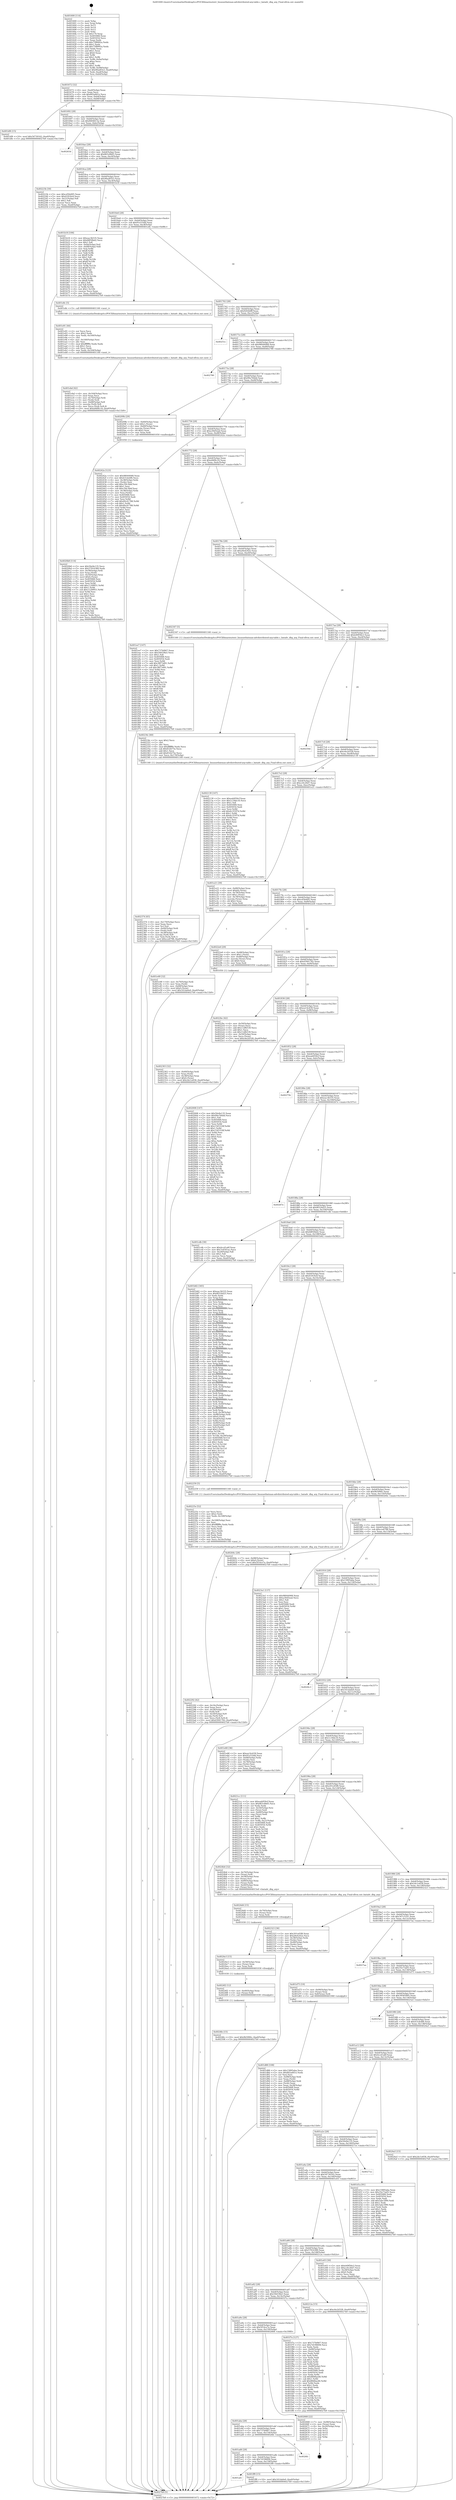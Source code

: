 digraph "0x401600" {
  label = "0x401600 (/mnt/c/Users/mathe/Desktop/tcc/POCII/binaries/extr_linuxnetbatman-advdistributed-arp-table.c_batadv_dbg_arp_Final-ollvm.out::main(0))"
  labelloc = "t"
  node[shape=record]

  Entry [label="",width=0.3,height=0.3,shape=circle,fillcolor=black,style=filled]
  "0x401672" [label="{
     0x401672 [32]\l
     | [instrs]\l
     &nbsp;&nbsp;0x401672 \<+6\>: mov -0xa0(%rbp),%eax\l
     &nbsp;&nbsp;0x401678 \<+2\>: mov %eax,%ecx\l
     &nbsp;&nbsp;0x40167a \<+6\>: sub $0x802a841e,%ecx\l
     &nbsp;&nbsp;0x401680 \<+6\>: mov %eax,-0xb4(%rbp)\l
     &nbsp;&nbsp;0x401686 \<+6\>: mov %ecx,-0xb8(%rbp)\l
     &nbsp;&nbsp;0x40168c \<+6\>: je 0000000000401df4 \<main+0x7f4\>\l
  }"]
  "0x401df4" [label="{
     0x401df4 [15]\l
     | [instrs]\l
     &nbsp;&nbsp;0x401df4 \<+10\>: movl $0x54730162,-0xa0(%rbp)\l
     &nbsp;&nbsp;0x401dfe \<+5\>: jmp 00000000004027b9 \<main+0x11b9\>\l
  }"]
  "0x401692" [label="{
     0x401692 [28]\l
     | [instrs]\l
     &nbsp;&nbsp;0x401692 \<+5\>: jmp 0000000000401697 \<main+0x97\>\l
     &nbsp;&nbsp;0x401697 \<+6\>: mov -0xb4(%rbp),%eax\l
     &nbsp;&nbsp;0x40169d \<+5\>: sub $0x8404613a,%eax\l
     &nbsp;&nbsp;0x4016a2 \<+6\>: mov %eax,-0xbc(%rbp)\l
     &nbsp;&nbsp;0x4016a8 \<+6\>: je 000000000040263d \<main+0x103d\>\l
  }"]
  Exit [label="",width=0.3,height=0.3,shape=circle,fillcolor=black,style=filled,peripheries=2]
  "0x40263d" [label="{
     0x40263d\l
  }", style=dashed]
  "0x4016ae" [label="{
     0x4016ae [28]\l
     | [instrs]\l
     &nbsp;&nbsp;0x4016ae \<+5\>: jmp 00000000004016b3 \<main+0xb3\>\l
     &nbsp;&nbsp;0x4016b3 \<+6\>: mov -0xb4(%rbp),%eax\l
     &nbsp;&nbsp;0x4016b9 \<+5\>: sub $0x863c8b65,%eax\l
     &nbsp;&nbsp;0x4016be \<+6\>: mov %eax,-0xc0(%rbp)\l
     &nbsp;&nbsp;0x4016c4 \<+6\>: je 000000000040223b \<main+0xc3b\>\l
  }"]
  "0x4024fe" [label="{
     0x4024fe [15]\l
     | [instrs]\l
     &nbsp;&nbsp;0x4024fe \<+10\>: movl $0x9b5990c,-0xa0(%rbp)\l
     &nbsp;&nbsp;0x402508 \<+5\>: jmp 00000000004027b9 \<main+0x11b9\>\l
  }"]
  "0x40223b" [label="{
     0x40223b [30]\l
     | [instrs]\l
     &nbsp;&nbsp;0x40223b \<+5\>: mov $0xcd5fe695,%eax\l
     &nbsp;&nbsp;0x402240 \<+5\>: mov $0x41818c8,%ecx\l
     &nbsp;&nbsp;0x402245 \<+3\>: mov -0x21(%rbp),%dl\l
     &nbsp;&nbsp;0x402248 \<+3\>: test $0x1,%dl\l
     &nbsp;&nbsp;0x40224b \<+3\>: cmovne %ecx,%eax\l
     &nbsp;&nbsp;0x40224e \<+6\>: mov %eax,-0xa0(%rbp)\l
     &nbsp;&nbsp;0x402254 \<+5\>: jmp 00000000004027b9 \<main+0x11b9\>\l
  }"]
  "0x4016ca" [label="{
     0x4016ca [28]\l
     | [instrs]\l
     &nbsp;&nbsp;0x4016ca \<+5\>: jmp 00000000004016cf \<main+0xcf\>\l
     &nbsp;&nbsp;0x4016cf \<+6\>: mov -0xb4(%rbp),%eax\l
     &nbsp;&nbsp;0x4016d5 \<+5\>: sub $0x90adf1b3,%eax\l
     &nbsp;&nbsp;0x4016da \<+6\>: mov %eax,-0xc4(%rbp)\l
     &nbsp;&nbsp;0x4016e0 \<+6\>: je 0000000000401b18 \<main+0x518\>\l
  }"]
  "0x4024f2" [label="{
     0x4024f2 [12]\l
     | [instrs]\l
     &nbsp;&nbsp;0x4024f2 \<+4\>: mov -0x40(%rbp),%rax\l
     &nbsp;&nbsp;0x4024f6 \<+3\>: mov (%rax),%rdi\l
     &nbsp;&nbsp;0x4024f9 \<+5\>: call 0000000000401030 \<free@plt\>\l
     | [calls]\l
     &nbsp;&nbsp;0x401030 \{1\} (unknown)\l
  }"]
  "0x401b18" [label="{
     0x401b18 [106]\l
     | [instrs]\l
     &nbsp;&nbsp;0x401b18 \<+5\>: mov $0xeac3b535,%eax\l
     &nbsp;&nbsp;0x401b1d \<+5\>: mov $0xfd850bd2,%ecx\l
     &nbsp;&nbsp;0x401b22 \<+2\>: mov $0x1,%dl\l
     &nbsp;&nbsp;0x401b24 \<+7\>: mov -0x9a(%rbp),%sil\l
     &nbsp;&nbsp;0x401b2b \<+7\>: mov -0x99(%rbp),%dil\l
     &nbsp;&nbsp;0x401b32 \<+3\>: mov %sil,%r8b\l
     &nbsp;&nbsp;0x401b35 \<+4\>: xor $0xff,%r8b\l
     &nbsp;&nbsp;0x401b39 \<+3\>: mov %dil,%r9b\l
     &nbsp;&nbsp;0x401b3c \<+4\>: xor $0xff,%r9b\l
     &nbsp;&nbsp;0x401b40 \<+3\>: xor $0x1,%dl\l
     &nbsp;&nbsp;0x401b43 \<+3\>: mov %r8b,%r10b\l
     &nbsp;&nbsp;0x401b46 \<+4\>: and $0xff,%r10b\l
     &nbsp;&nbsp;0x401b4a \<+3\>: and %dl,%sil\l
     &nbsp;&nbsp;0x401b4d \<+3\>: mov %r9b,%r11b\l
     &nbsp;&nbsp;0x401b50 \<+4\>: and $0xff,%r11b\l
     &nbsp;&nbsp;0x401b54 \<+3\>: and %dl,%dil\l
     &nbsp;&nbsp;0x401b57 \<+3\>: or %sil,%r10b\l
     &nbsp;&nbsp;0x401b5a \<+3\>: or %dil,%r11b\l
     &nbsp;&nbsp;0x401b5d \<+3\>: xor %r11b,%r10b\l
     &nbsp;&nbsp;0x401b60 \<+3\>: or %r9b,%r8b\l
     &nbsp;&nbsp;0x401b63 \<+4\>: xor $0xff,%r8b\l
     &nbsp;&nbsp;0x401b67 \<+3\>: or $0x1,%dl\l
     &nbsp;&nbsp;0x401b6a \<+3\>: and %dl,%r8b\l
     &nbsp;&nbsp;0x401b6d \<+3\>: or %r8b,%r10b\l
     &nbsp;&nbsp;0x401b70 \<+4\>: test $0x1,%r10b\l
     &nbsp;&nbsp;0x401b74 \<+3\>: cmovne %ecx,%eax\l
     &nbsp;&nbsp;0x401b77 \<+6\>: mov %eax,-0xa0(%rbp)\l
     &nbsp;&nbsp;0x401b7d \<+5\>: jmp 00000000004027b9 \<main+0x11b9\>\l
  }"]
  "0x4016e6" [label="{
     0x4016e6 [28]\l
     | [instrs]\l
     &nbsp;&nbsp;0x4016e6 \<+5\>: jmp 00000000004016eb \<main+0xeb\>\l
     &nbsp;&nbsp;0x4016eb \<+6\>: mov -0xb4(%rbp),%eax\l
     &nbsp;&nbsp;0x4016f1 \<+5\>: sub $0x91e51bfd,%eax\l
     &nbsp;&nbsp;0x4016f6 \<+6\>: mov %eax,-0xc8(%rbp)\l
     &nbsp;&nbsp;0x4016fc \<+6\>: je 0000000000401e8c \<main+0x88c\>\l
  }"]
  "0x4027b9" [label="{
     0x4027b9 [5]\l
     | [instrs]\l
     &nbsp;&nbsp;0x4027b9 \<+5\>: jmp 0000000000401672 \<main+0x72\>\l
  }"]
  "0x401600" [label="{
     0x401600 [114]\l
     | [instrs]\l
     &nbsp;&nbsp;0x401600 \<+1\>: push %rbp\l
     &nbsp;&nbsp;0x401601 \<+3\>: mov %rsp,%rbp\l
     &nbsp;&nbsp;0x401604 \<+2\>: push %r15\l
     &nbsp;&nbsp;0x401606 \<+2\>: push %r14\l
     &nbsp;&nbsp;0x401608 \<+2\>: push %r12\l
     &nbsp;&nbsp;0x40160a \<+1\>: push %rbx\l
     &nbsp;&nbsp;0x40160b \<+7\>: sub $0x170,%rsp\l
     &nbsp;&nbsp;0x401612 \<+7\>: mov 0x405068,%eax\l
     &nbsp;&nbsp;0x401619 \<+7\>: mov 0x405054,%ecx\l
     &nbsp;&nbsp;0x401620 \<+2\>: mov %eax,%edx\l
     &nbsp;&nbsp;0x401622 \<+6\>: sub $0x75f8992a,%edx\l
     &nbsp;&nbsp;0x401628 \<+3\>: sub $0x1,%edx\l
     &nbsp;&nbsp;0x40162b \<+6\>: add $0x75f8992a,%edx\l
     &nbsp;&nbsp;0x401631 \<+3\>: imul %edx,%eax\l
     &nbsp;&nbsp;0x401634 \<+3\>: and $0x1,%eax\l
     &nbsp;&nbsp;0x401637 \<+3\>: cmp $0x0,%eax\l
     &nbsp;&nbsp;0x40163a \<+4\>: sete %r8b\l
     &nbsp;&nbsp;0x40163e \<+4\>: and $0x1,%r8b\l
     &nbsp;&nbsp;0x401642 \<+7\>: mov %r8b,-0x9a(%rbp)\l
     &nbsp;&nbsp;0x401649 \<+3\>: cmp $0xa,%ecx\l
     &nbsp;&nbsp;0x40164c \<+4\>: setl %r8b\l
     &nbsp;&nbsp;0x401650 \<+4\>: and $0x1,%r8b\l
     &nbsp;&nbsp;0x401654 \<+7\>: mov %r8b,-0x99(%rbp)\l
     &nbsp;&nbsp;0x40165b \<+10\>: movl $0x90adf1b3,-0xa0(%rbp)\l
     &nbsp;&nbsp;0x401665 \<+6\>: mov %edi,-0xa4(%rbp)\l
     &nbsp;&nbsp;0x40166b \<+7\>: mov %rsi,-0xb0(%rbp)\l
  }"]
  "0x4024e3" [label="{
     0x4024e3 [15]\l
     | [instrs]\l
     &nbsp;&nbsp;0x4024e3 \<+4\>: mov -0x58(%rbp),%rax\l
     &nbsp;&nbsp;0x4024e7 \<+3\>: mov (%rax),%rax\l
     &nbsp;&nbsp;0x4024ea \<+3\>: mov %rax,%rdi\l
     &nbsp;&nbsp;0x4024ed \<+5\>: call 0000000000401030 \<free@plt\>\l
     | [calls]\l
     &nbsp;&nbsp;0x401030 \{1\} (unknown)\l
  }"]
  "0x401e8c" [label="{
     0x401e8c [5]\l
     | [instrs]\l
     &nbsp;&nbsp;0x401e8c \<+5\>: call 0000000000401160 \<next_i\>\l
     | [calls]\l
     &nbsp;&nbsp;0x401160 \{1\} (/mnt/c/Users/mathe/Desktop/tcc/POCII/binaries/extr_linuxnetbatman-advdistributed-arp-table.c_batadv_dbg_arp_Final-ollvm.out::next_i)\l
  }"]
  "0x401702" [label="{
     0x401702 [28]\l
     | [instrs]\l
     &nbsp;&nbsp;0x401702 \<+5\>: jmp 0000000000401707 \<main+0x107\>\l
     &nbsp;&nbsp;0x401707 \<+6\>: mov -0xb4(%rbp),%eax\l
     &nbsp;&nbsp;0x40170d \<+5\>: sub $0x92f2b6ff,%eax\l
     &nbsp;&nbsp;0x401712 \<+6\>: mov %eax,-0xcc(%rbp)\l
     &nbsp;&nbsp;0x401718 \<+6\>: je 000000000040251c \<main+0xf1c\>\l
  }"]
  "0x4024d4" [label="{
     0x4024d4 [15]\l
     | [instrs]\l
     &nbsp;&nbsp;0x4024d4 \<+4\>: mov -0x70(%rbp),%rax\l
     &nbsp;&nbsp;0x4024d8 \<+3\>: mov (%rax),%rax\l
     &nbsp;&nbsp;0x4024db \<+3\>: mov %rax,%rdi\l
     &nbsp;&nbsp;0x4024de \<+5\>: call 0000000000401030 \<free@plt\>\l
     | [calls]\l
     &nbsp;&nbsp;0x401030 \{1\} (unknown)\l
  }"]
  "0x40251c" [label="{
     0x40251c\l
  }", style=dashed]
  "0x40171e" [label="{
     0x40171e [28]\l
     | [instrs]\l
     &nbsp;&nbsp;0x40171e \<+5\>: jmp 0000000000401723 \<main+0x123\>\l
     &nbsp;&nbsp;0x401723 \<+6\>: mov -0xb4(%rbp),%eax\l
     &nbsp;&nbsp;0x401729 \<+5\>: sub $0x98044068,%eax\l
     &nbsp;&nbsp;0x40172e \<+6\>: mov %eax,-0xd0(%rbp)\l
     &nbsp;&nbsp;0x401734 \<+6\>: je 0000000000402780 \<main+0x1180\>\l
  }"]
  "0x402374" [label="{
     0x402374 [45]\l
     | [instrs]\l
     &nbsp;&nbsp;0x402374 \<+6\>: mov -0x170(%rbp),%ecx\l
     &nbsp;&nbsp;0x40237a \<+3\>: imul %eax,%ecx\l
     &nbsp;&nbsp;0x40237d \<+3\>: mov %cl,%sil\l
     &nbsp;&nbsp;0x402380 \<+4\>: mov -0x40(%rbp),%rdi\l
     &nbsp;&nbsp;0x402384 \<+3\>: mov (%rdi),%rdi\l
     &nbsp;&nbsp;0x402387 \<+4\>: mov -0x38(%rbp),%r8\l
     &nbsp;&nbsp;0x40238b \<+3\>: movslq (%r8),%r8\l
     &nbsp;&nbsp;0x40238e \<+4\>: mov %sil,(%rdi,%r8,1)\l
     &nbsp;&nbsp;0x402392 \<+10\>: movl $0xcce6798,-0xa0(%rbp)\l
     &nbsp;&nbsp;0x40239c \<+5\>: jmp 00000000004027b9 \<main+0x11b9\>\l
  }"]
  "0x402780" [label="{
     0x402780\l
  }", style=dashed]
  "0x40173a" [label="{
     0x40173a [28]\l
     | [instrs]\l
     &nbsp;&nbsp;0x40173a \<+5\>: jmp 000000000040173f \<main+0x13f\>\l
     &nbsp;&nbsp;0x40173f \<+6\>: mov -0xb4(%rbp),%eax\l
     &nbsp;&nbsp;0x401745 \<+5\>: sub $0x99a764dd,%eax\l
     &nbsp;&nbsp;0x40174a \<+6\>: mov %eax,-0xd4(%rbp)\l
     &nbsp;&nbsp;0x401750 \<+6\>: je 000000000040209b \<main+0xa9b\>\l
  }"]
  "0x40234c" [label="{
     0x40234c [40]\l
     | [instrs]\l
     &nbsp;&nbsp;0x40234c \<+5\>: mov $0x2,%ecx\l
     &nbsp;&nbsp;0x402351 \<+1\>: cltd\l
     &nbsp;&nbsp;0x402352 \<+2\>: idiv %ecx\l
     &nbsp;&nbsp;0x402354 \<+6\>: imul $0xfffffffe,%edx,%ecx\l
     &nbsp;&nbsp;0x40235a \<+6\>: sub $0x832b75e,%ecx\l
     &nbsp;&nbsp;0x402360 \<+3\>: add $0x1,%ecx\l
     &nbsp;&nbsp;0x402363 \<+6\>: add $0x832b75e,%ecx\l
     &nbsp;&nbsp;0x402369 \<+6\>: mov %ecx,-0x170(%rbp)\l
     &nbsp;&nbsp;0x40236f \<+5\>: call 0000000000401160 \<next_i\>\l
     | [calls]\l
     &nbsp;&nbsp;0x401160 \{1\} (/mnt/c/Users/mathe/Desktop/tcc/POCII/binaries/extr_linuxnetbatman-advdistributed-arp-table.c_batadv_dbg_arp_Final-ollvm.out::next_i)\l
  }"]
  "0x40209b" [label="{
     0x40209b [29]\l
     | [instrs]\l
     &nbsp;&nbsp;0x40209b \<+4\>: mov -0x60(%rbp),%rax\l
     &nbsp;&nbsp;0x40209f \<+6\>: movl $0x1,(%rax)\l
     &nbsp;&nbsp;0x4020a5 \<+4\>: mov -0x60(%rbp),%rax\l
     &nbsp;&nbsp;0x4020a9 \<+3\>: movslq (%rax),%rax\l
     &nbsp;&nbsp;0x4020ac \<+4\>: shl $0x2,%rax\l
     &nbsp;&nbsp;0x4020b0 \<+3\>: mov %rax,%rdi\l
     &nbsp;&nbsp;0x4020b3 \<+5\>: call 0000000000401050 \<malloc@plt\>\l
     | [calls]\l
     &nbsp;&nbsp;0x401050 \{1\} (unknown)\l
  }"]
  "0x401756" [label="{
     0x401756 [28]\l
     | [instrs]\l
     &nbsp;&nbsp;0x401756 \<+5\>: jmp 000000000040175b \<main+0x15b\>\l
     &nbsp;&nbsp;0x40175b \<+6\>: mov -0xb4(%rbp),%eax\l
     &nbsp;&nbsp;0x401761 \<+5\>: sub $0xa30d5ead,%eax\l
     &nbsp;&nbsp;0x401766 \<+6\>: mov %eax,-0xd8(%rbp)\l
     &nbsp;&nbsp;0x40176c \<+6\>: je 000000000040242a \<main+0xe2a\>\l
  }"]
  "0x402303" [label="{
     0x402303 [32]\l
     | [instrs]\l
     &nbsp;&nbsp;0x402303 \<+4\>: mov -0x40(%rbp),%rdi\l
     &nbsp;&nbsp;0x402307 \<+3\>: mov %rax,(%rdi)\l
     &nbsp;&nbsp;0x40230a \<+4\>: mov -0x38(%rbp),%rax\l
     &nbsp;&nbsp;0x40230e \<+6\>: movl $0x0,(%rax)\l
     &nbsp;&nbsp;0x402314 \<+10\>: movl $0x2dc1e658,-0xa0(%rbp)\l
     &nbsp;&nbsp;0x40231e \<+5\>: jmp 00000000004027b9 \<main+0x11b9\>\l
  }"]
  "0x40242a" [label="{
     0x40242a [123]\l
     | [instrs]\l
     &nbsp;&nbsp;0x40242a \<+5\>: mov $0x98044068,%eax\l
     &nbsp;&nbsp;0x40242f \<+5\>: mov $0x431de4f6,%ecx\l
     &nbsp;&nbsp;0x402434 \<+4\>: mov -0x38(%rbp),%rdx\l
     &nbsp;&nbsp;0x402438 \<+2\>: mov (%rdx),%esi\l
     &nbsp;&nbsp;0x40243a \<+6\>: add $0xc59c3bbf,%esi\l
     &nbsp;&nbsp;0x402440 \<+3\>: add $0x1,%esi\l
     &nbsp;&nbsp;0x402443 \<+6\>: sub $0xc59c3bbf,%esi\l
     &nbsp;&nbsp;0x402449 \<+4\>: mov -0x38(%rbp),%rdx\l
     &nbsp;&nbsp;0x40244d \<+2\>: mov %esi,(%rdx)\l
     &nbsp;&nbsp;0x40244f \<+7\>: mov 0x405068,%esi\l
     &nbsp;&nbsp;0x402456 \<+7\>: mov 0x405054,%edi\l
     &nbsp;&nbsp;0x40245d \<+3\>: mov %esi,%r8d\l
     &nbsp;&nbsp;0x402460 \<+7\>: add $0x40c41788,%r8d\l
     &nbsp;&nbsp;0x402467 \<+4\>: sub $0x1,%r8d\l
     &nbsp;&nbsp;0x40246b \<+7\>: sub $0x40c41788,%r8d\l
     &nbsp;&nbsp;0x402472 \<+4\>: imul %r8d,%esi\l
     &nbsp;&nbsp;0x402476 \<+3\>: and $0x1,%esi\l
     &nbsp;&nbsp;0x402479 \<+3\>: cmp $0x0,%esi\l
     &nbsp;&nbsp;0x40247c \<+4\>: sete %r9b\l
     &nbsp;&nbsp;0x402480 \<+3\>: cmp $0xa,%edi\l
     &nbsp;&nbsp;0x402483 \<+4\>: setl %r10b\l
     &nbsp;&nbsp;0x402487 \<+3\>: mov %r9b,%r11b\l
     &nbsp;&nbsp;0x40248a \<+3\>: and %r10b,%r11b\l
     &nbsp;&nbsp;0x40248d \<+3\>: xor %r10b,%r9b\l
     &nbsp;&nbsp;0x402490 \<+3\>: or %r9b,%r11b\l
     &nbsp;&nbsp;0x402493 \<+4\>: test $0x1,%r11b\l
     &nbsp;&nbsp;0x402497 \<+3\>: cmovne %ecx,%eax\l
     &nbsp;&nbsp;0x40249a \<+6\>: mov %eax,-0xa0(%rbp)\l
     &nbsp;&nbsp;0x4024a0 \<+5\>: jmp 00000000004027b9 \<main+0x11b9\>\l
  }"]
  "0x401772" [label="{
     0x401772 [28]\l
     | [instrs]\l
     &nbsp;&nbsp;0x401772 \<+5\>: jmp 0000000000401777 \<main+0x177\>\l
     &nbsp;&nbsp;0x401777 \<+6\>: mov -0xb4(%rbp),%eax\l
     &nbsp;&nbsp;0x40177d \<+5\>: sub $0xa9df4c16,%eax\l
     &nbsp;&nbsp;0x401782 \<+6\>: mov %eax,-0xdc(%rbp)\l
     &nbsp;&nbsp;0x401788 \<+6\>: je 0000000000401ee7 \<main+0x8e7\>\l
  }"]
  "0x402292" [label="{
     0x402292 [42]\l
     | [instrs]\l
     &nbsp;&nbsp;0x402292 \<+6\>: mov -0x16c(%rbp),%ecx\l
     &nbsp;&nbsp;0x402298 \<+3\>: imul %eax,%ecx\l
     &nbsp;&nbsp;0x40229b \<+4\>: mov -0x58(%rbp),%r8\l
     &nbsp;&nbsp;0x40229f \<+3\>: mov (%r8),%r8\l
     &nbsp;&nbsp;0x4022a2 \<+4\>: mov -0x50(%rbp),%r9\l
     &nbsp;&nbsp;0x4022a6 \<+3\>: movslq (%r9),%r9\l
     &nbsp;&nbsp;0x4022a9 \<+4\>: mov %ecx,(%r8,%r9,4)\l
     &nbsp;&nbsp;0x4022ad \<+10\>: movl $0xd3941782,-0xa0(%rbp)\l
     &nbsp;&nbsp;0x4022b7 \<+5\>: jmp 00000000004027b9 \<main+0x11b9\>\l
  }"]
  "0x401ee7" [label="{
     0x401ee7 [147]\l
     | [instrs]\l
     &nbsp;&nbsp;0x401ee7 \<+5\>: mov $0x737bf467,%eax\l
     &nbsp;&nbsp;0x401eec \<+5\>: mov $0x59d19fa5,%ecx\l
     &nbsp;&nbsp;0x401ef1 \<+2\>: mov $0x1,%dl\l
     &nbsp;&nbsp;0x401ef3 \<+7\>: mov 0x405068,%esi\l
     &nbsp;&nbsp;0x401efa \<+7\>: mov 0x405054,%edi\l
     &nbsp;&nbsp;0x401f01 \<+3\>: mov %esi,%r8d\l
     &nbsp;&nbsp;0x401f04 \<+7\>: add $0x38f73d91,%r8d\l
     &nbsp;&nbsp;0x401f0b \<+4\>: sub $0x1,%r8d\l
     &nbsp;&nbsp;0x401f0f \<+7\>: sub $0x38f73d91,%r8d\l
     &nbsp;&nbsp;0x401f16 \<+4\>: imul %r8d,%esi\l
     &nbsp;&nbsp;0x401f1a \<+3\>: and $0x1,%esi\l
     &nbsp;&nbsp;0x401f1d \<+3\>: cmp $0x0,%esi\l
     &nbsp;&nbsp;0x401f20 \<+4\>: sete %r9b\l
     &nbsp;&nbsp;0x401f24 \<+3\>: cmp $0xa,%edi\l
     &nbsp;&nbsp;0x401f27 \<+4\>: setl %r10b\l
     &nbsp;&nbsp;0x401f2b \<+3\>: mov %r9b,%r11b\l
     &nbsp;&nbsp;0x401f2e \<+4\>: xor $0xff,%r11b\l
     &nbsp;&nbsp;0x401f32 \<+3\>: mov %r10b,%bl\l
     &nbsp;&nbsp;0x401f35 \<+3\>: xor $0xff,%bl\l
     &nbsp;&nbsp;0x401f38 \<+3\>: xor $0x1,%dl\l
     &nbsp;&nbsp;0x401f3b \<+3\>: mov %r11b,%r14b\l
     &nbsp;&nbsp;0x401f3e \<+4\>: and $0xff,%r14b\l
     &nbsp;&nbsp;0x401f42 \<+3\>: and %dl,%r9b\l
     &nbsp;&nbsp;0x401f45 \<+3\>: mov %bl,%r15b\l
     &nbsp;&nbsp;0x401f48 \<+4\>: and $0xff,%r15b\l
     &nbsp;&nbsp;0x401f4c \<+3\>: and %dl,%r10b\l
     &nbsp;&nbsp;0x401f4f \<+3\>: or %r9b,%r14b\l
     &nbsp;&nbsp;0x401f52 \<+3\>: or %r10b,%r15b\l
     &nbsp;&nbsp;0x401f55 \<+3\>: xor %r15b,%r14b\l
     &nbsp;&nbsp;0x401f58 \<+3\>: or %bl,%r11b\l
     &nbsp;&nbsp;0x401f5b \<+4\>: xor $0xff,%r11b\l
     &nbsp;&nbsp;0x401f5f \<+3\>: or $0x1,%dl\l
     &nbsp;&nbsp;0x401f62 \<+3\>: and %dl,%r11b\l
     &nbsp;&nbsp;0x401f65 \<+3\>: or %r11b,%r14b\l
     &nbsp;&nbsp;0x401f68 \<+4\>: test $0x1,%r14b\l
     &nbsp;&nbsp;0x401f6c \<+3\>: cmovne %ecx,%eax\l
     &nbsp;&nbsp;0x401f6f \<+6\>: mov %eax,-0xa0(%rbp)\l
     &nbsp;&nbsp;0x401f75 \<+5\>: jmp 00000000004027b9 \<main+0x11b9\>\l
  }"]
  "0x40178e" [label="{
     0x40178e [28]\l
     | [instrs]\l
     &nbsp;&nbsp;0x40178e \<+5\>: jmp 0000000000401793 \<main+0x193\>\l
     &nbsp;&nbsp;0x401793 \<+6\>: mov -0xb4(%rbp),%eax\l
     &nbsp;&nbsp;0x401799 \<+5\>: sub $0xa9e4242e,%eax\l
     &nbsp;&nbsp;0x40179e \<+6\>: mov %eax,-0xe0(%rbp)\l
     &nbsp;&nbsp;0x4017a4 \<+6\>: je 0000000000402347 \<main+0xd47\>\l
  }"]
  "0x40225e" [label="{
     0x40225e [52]\l
     | [instrs]\l
     &nbsp;&nbsp;0x40225e \<+2\>: xor %ecx,%ecx\l
     &nbsp;&nbsp;0x402260 \<+5\>: mov $0x2,%edx\l
     &nbsp;&nbsp;0x402265 \<+6\>: mov %edx,-0x168(%rbp)\l
     &nbsp;&nbsp;0x40226b \<+1\>: cltd\l
     &nbsp;&nbsp;0x40226c \<+6\>: mov -0x168(%rbp),%esi\l
     &nbsp;&nbsp;0x402272 \<+2\>: idiv %esi\l
     &nbsp;&nbsp;0x402274 \<+6\>: imul $0xfffffffe,%edx,%edx\l
     &nbsp;&nbsp;0x40227a \<+2\>: mov %ecx,%edi\l
     &nbsp;&nbsp;0x40227c \<+2\>: sub %edx,%edi\l
     &nbsp;&nbsp;0x40227e \<+2\>: mov %ecx,%edx\l
     &nbsp;&nbsp;0x402280 \<+3\>: sub $0x1,%edx\l
     &nbsp;&nbsp;0x402283 \<+2\>: add %edx,%edi\l
     &nbsp;&nbsp;0x402285 \<+2\>: sub %edi,%ecx\l
     &nbsp;&nbsp;0x402287 \<+6\>: mov %ecx,-0x16c(%rbp)\l
     &nbsp;&nbsp;0x40228d \<+5\>: call 0000000000401160 \<next_i\>\l
     | [calls]\l
     &nbsp;&nbsp;0x401160 \{1\} (/mnt/c/Users/mathe/Desktop/tcc/POCII/binaries/extr_linuxnetbatman-advdistributed-arp-table.c_batadv_dbg_arp_Final-ollvm.out::next_i)\l
  }"]
  "0x402347" [label="{
     0x402347 [5]\l
     | [instrs]\l
     &nbsp;&nbsp;0x402347 \<+5\>: call 0000000000401160 \<next_i\>\l
     | [calls]\l
     &nbsp;&nbsp;0x401160 \{1\} (/mnt/c/Users/mathe/Desktop/tcc/POCII/binaries/extr_linuxnetbatman-advdistributed-arp-table.c_batadv_dbg_arp_Final-ollvm.out::next_i)\l
  }"]
  "0x4017aa" [label="{
     0x4017aa [28]\l
     | [instrs]\l
     &nbsp;&nbsp;0x4017aa \<+5\>: jmp 00000000004017af \<main+0x1af\>\l
     &nbsp;&nbsp;0x4017af \<+6\>: mov -0xb4(%rbp),%eax\l
     &nbsp;&nbsp;0x4017b5 \<+5\>: sub $0xb49f56e3,%eax\l
     &nbsp;&nbsp;0x4017ba \<+6\>: mov %eax,-0xe4(%rbp)\l
     &nbsp;&nbsp;0x4017c0 \<+6\>: je 000000000040250d \<main+0xf0d\>\l
  }"]
  "0x4020b8" [label="{
     0x4020b8 [114]\l
     | [instrs]\l
     &nbsp;&nbsp;0x4020b8 \<+5\>: mov $0x50e9e135,%ecx\l
     &nbsp;&nbsp;0x4020bd \<+5\>: mov $0x57916389,%edx\l
     &nbsp;&nbsp;0x4020c2 \<+4\>: mov -0x58(%rbp),%rdi\l
     &nbsp;&nbsp;0x4020c6 \<+3\>: mov %rax,(%rdi)\l
     &nbsp;&nbsp;0x4020c9 \<+4\>: mov -0x50(%rbp),%rax\l
     &nbsp;&nbsp;0x4020cd \<+6\>: movl $0x0,(%rax)\l
     &nbsp;&nbsp;0x4020d3 \<+7\>: mov 0x405068,%esi\l
     &nbsp;&nbsp;0x4020da \<+8\>: mov 0x405054,%r8d\l
     &nbsp;&nbsp;0x4020e2 \<+3\>: mov %esi,%r9d\l
     &nbsp;&nbsp;0x4020e5 \<+7\>: add $0x1120f951,%r9d\l
     &nbsp;&nbsp;0x4020ec \<+4\>: sub $0x1,%r9d\l
     &nbsp;&nbsp;0x4020f0 \<+7\>: sub $0x1120f951,%r9d\l
     &nbsp;&nbsp;0x4020f7 \<+4\>: imul %r9d,%esi\l
     &nbsp;&nbsp;0x4020fb \<+3\>: and $0x1,%esi\l
     &nbsp;&nbsp;0x4020fe \<+3\>: cmp $0x0,%esi\l
     &nbsp;&nbsp;0x402101 \<+4\>: sete %r10b\l
     &nbsp;&nbsp;0x402105 \<+4\>: cmp $0xa,%r8d\l
     &nbsp;&nbsp;0x402109 \<+4\>: setl %r11b\l
     &nbsp;&nbsp;0x40210d \<+3\>: mov %r10b,%bl\l
     &nbsp;&nbsp;0x402110 \<+3\>: and %r11b,%bl\l
     &nbsp;&nbsp;0x402113 \<+3\>: xor %r11b,%r10b\l
     &nbsp;&nbsp;0x402116 \<+3\>: or %r10b,%bl\l
     &nbsp;&nbsp;0x402119 \<+3\>: test $0x1,%bl\l
     &nbsp;&nbsp;0x40211c \<+3\>: cmovne %edx,%ecx\l
     &nbsp;&nbsp;0x40211f \<+6\>: mov %ecx,-0xa0(%rbp)\l
     &nbsp;&nbsp;0x402125 \<+5\>: jmp 00000000004027b9 \<main+0x11b9\>\l
  }"]
  "0x40250d" [label="{
     0x40250d\l
  }", style=dashed]
  "0x4017c6" [label="{
     0x4017c6 [28]\l
     | [instrs]\l
     &nbsp;&nbsp;0x4017c6 \<+5\>: jmp 00000000004017cb \<main+0x1cb\>\l
     &nbsp;&nbsp;0x4017cb \<+6\>: mov -0xb4(%rbp),%eax\l
     &nbsp;&nbsp;0x4017d1 \<+5\>: sub $0xc6e2d328,%eax\l
     &nbsp;&nbsp;0x4017d6 \<+6\>: mov %eax,-0xe8(%rbp)\l
     &nbsp;&nbsp;0x4017dc \<+6\>: je 0000000000402139 \<main+0xb39\>\l
  }"]
  "0x401af2" [label="{
     0x401af2\l
  }", style=dashed]
  "0x402139" [label="{
     0x402139 [147]\l
     | [instrs]\l
     &nbsp;&nbsp;0x402139 \<+5\>: mov $0xeab959cf,%eax\l
     &nbsp;&nbsp;0x40213e \<+5\>: mov $0x1c18dc16,%ecx\l
     &nbsp;&nbsp;0x402143 \<+2\>: mov $0x1,%dl\l
     &nbsp;&nbsp;0x402145 \<+7\>: mov 0x405068,%esi\l
     &nbsp;&nbsp;0x40214c \<+7\>: mov 0x405054,%edi\l
     &nbsp;&nbsp;0x402153 \<+3\>: mov %esi,%r8d\l
     &nbsp;&nbsp;0x402156 \<+7\>: add $0x6c355f7d,%r8d\l
     &nbsp;&nbsp;0x40215d \<+4\>: sub $0x1,%r8d\l
     &nbsp;&nbsp;0x402161 \<+7\>: sub $0x6c355f7d,%r8d\l
     &nbsp;&nbsp;0x402168 \<+4\>: imul %r8d,%esi\l
     &nbsp;&nbsp;0x40216c \<+3\>: and $0x1,%esi\l
     &nbsp;&nbsp;0x40216f \<+3\>: cmp $0x0,%esi\l
     &nbsp;&nbsp;0x402172 \<+4\>: sete %r9b\l
     &nbsp;&nbsp;0x402176 \<+3\>: cmp $0xa,%edi\l
     &nbsp;&nbsp;0x402179 \<+4\>: setl %r10b\l
     &nbsp;&nbsp;0x40217d \<+3\>: mov %r9b,%r11b\l
     &nbsp;&nbsp;0x402180 \<+4\>: xor $0xff,%r11b\l
     &nbsp;&nbsp;0x402184 \<+3\>: mov %r10b,%bl\l
     &nbsp;&nbsp;0x402187 \<+3\>: xor $0xff,%bl\l
     &nbsp;&nbsp;0x40218a \<+3\>: xor $0x1,%dl\l
     &nbsp;&nbsp;0x40218d \<+3\>: mov %r11b,%r14b\l
     &nbsp;&nbsp;0x402190 \<+4\>: and $0xff,%r14b\l
     &nbsp;&nbsp;0x402194 \<+3\>: and %dl,%r9b\l
     &nbsp;&nbsp;0x402197 \<+3\>: mov %bl,%r15b\l
     &nbsp;&nbsp;0x40219a \<+4\>: and $0xff,%r15b\l
     &nbsp;&nbsp;0x40219e \<+3\>: and %dl,%r10b\l
     &nbsp;&nbsp;0x4021a1 \<+3\>: or %r9b,%r14b\l
     &nbsp;&nbsp;0x4021a4 \<+3\>: or %r10b,%r15b\l
     &nbsp;&nbsp;0x4021a7 \<+3\>: xor %r15b,%r14b\l
     &nbsp;&nbsp;0x4021aa \<+3\>: or %bl,%r11b\l
     &nbsp;&nbsp;0x4021ad \<+4\>: xor $0xff,%r11b\l
     &nbsp;&nbsp;0x4021b1 \<+3\>: or $0x1,%dl\l
     &nbsp;&nbsp;0x4021b4 \<+3\>: and %dl,%r11b\l
     &nbsp;&nbsp;0x4021b7 \<+3\>: or %r11b,%r14b\l
     &nbsp;&nbsp;0x4021ba \<+4\>: test $0x1,%r14b\l
     &nbsp;&nbsp;0x4021be \<+3\>: cmovne %ecx,%eax\l
     &nbsp;&nbsp;0x4021c1 \<+6\>: mov %eax,-0xa0(%rbp)\l
     &nbsp;&nbsp;0x4021c7 \<+5\>: jmp 00000000004027b9 \<main+0x11b9\>\l
  }"]
  "0x4017e2" [label="{
     0x4017e2 [28]\l
     | [instrs]\l
     &nbsp;&nbsp;0x4017e2 \<+5\>: jmp 00000000004017e7 \<main+0x1e7\>\l
     &nbsp;&nbsp;0x4017e7 \<+6\>: mov -0xb4(%rbp),%eax\l
     &nbsp;&nbsp;0x4017ed \<+5\>: sub $0xcc0c26d7,%eax\l
     &nbsp;&nbsp;0x4017f2 \<+6\>: mov %eax,-0xec(%rbp)\l
     &nbsp;&nbsp;0x4017f8 \<+6\>: je 0000000000401e21 \<main+0x821\>\l
  }"]
  "0x401ff9" [label="{
     0x401ff9 [15]\l
     | [instrs]\l
     &nbsp;&nbsp;0x401ff9 \<+10\>: movl $0x161da0e0,-0xa0(%rbp)\l
     &nbsp;&nbsp;0x402003 \<+5\>: jmp 00000000004027b9 \<main+0x11b9\>\l
  }"]
  "0x401e21" [label="{
     0x401e21 [39]\l
     | [instrs]\l
     &nbsp;&nbsp;0x401e21 \<+4\>: mov -0x80(%rbp),%rax\l
     &nbsp;&nbsp;0x401e25 \<+6\>: movl $0x64,(%rax)\l
     &nbsp;&nbsp;0x401e2b \<+4\>: mov -0x78(%rbp),%rax\l
     &nbsp;&nbsp;0x401e2f \<+6\>: movl $0x1,(%rax)\l
     &nbsp;&nbsp;0x401e35 \<+4\>: mov -0x78(%rbp),%rax\l
     &nbsp;&nbsp;0x401e39 \<+3\>: movslq (%rax),%rax\l
     &nbsp;&nbsp;0x401e3c \<+4\>: shl $0x2,%rax\l
     &nbsp;&nbsp;0x401e40 \<+3\>: mov %rax,%rdi\l
     &nbsp;&nbsp;0x401e43 \<+5\>: call 0000000000401050 \<malloc@plt\>\l
     | [calls]\l
     &nbsp;&nbsp;0x401050 \{1\} (unknown)\l
  }"]
  "0x4017fe" [label="{
     0x4017fe [28]\l
     | [instrs]\l
     &nbsp;&nbsp;0x4017fe \<+5\>: jmp 0000000000401803 \<main+0x203\>\l
     &nbsp;&nbsp;0x401803 \<+6\>: mov -0xb4(%rbp),%eax\l
     &nbsp;&nbsp;0x401809 \<+5\>: sub $0xcd5fe695,%eax\l
     &nbsp;&nbsp;0x40180e \<+6\>: mov %eax,-0xf0(%rbp)\l
     &nbsp;&nbsp;0x401814 \<+6\>: je 00000000004022e6 \<main+0xce6\>\l
  }"]
  "0x401ad6" [label="{
     0x401ad6 [28]\l
     | [instrs]\l
     &nbsp;&nbsp;0x401ad6 \<+5\>: jmp 0000000000401adb \<main+0x4db\>\l
     &nbsp;&nbsp;0x401adb \<+6\>: mov -0xb4(%rbp),%eax\l
     &nbsp;&nbsp;0x401ae1 \<+5\>: sub $0x7d196694,%eax\l
     &nbsp;&nbsp;0x401ae6 \<+6\>: mov %eax,-0x158(%rbp)\l
     &nbsp;&nbsp;0x401aec \<+6\>: je 0000000000401ff9 \<main+0x9f9\>\l
  }"]
  "0x4022e6" [label="{
     0x4022e6 [29]\l
     | [instrs]\l
     &nbsp;&nbsp;0x4022e6 \<+4\>: mov -0x48(%rbp),%rax\l
     &nbsp;&nbsp;0x4022ea \<+6\>: movl $0x1,(%rax)\l
     &nbsp;&nbsp;0x4022f0 \<+4\>: mov -0x48(%rbp),%rax\l
     &nbsp;&nbsp;0x4022f4 \<+3\>: movslq (%rax),%rax\l
     &nbsp;&nbsp;0x4022f7 \<+4\>: shl $0x0,%rax\l
     &nbsp;&nbsp;0x4022fb \<+3\>: mov %rax,%rdi\l
     &nbsp;&nbsp;0x4022fe \<+5\>: call 0000000000401050 \<malloc@plt\>\l
     | [calls]\l
     &nbsp;&nbsp;0x401050 \{1\} (unknown)\l
  }"]
  "0x40181a" [label="{
     0x40181a [28]\l
     | [instrs]\l
     &nbsp;&nbsp;0x40181a \<+5\>: jmp 000000000040181f \<main+0x21f\>\l
     &nbsp;&nbsp;0x40181f \<+6\>: mov -0xb4(%rbp),%eax\l
     &nbsp;&nbsp;0x401825 \<+5\>: sub $0xd3941782,%eax\l
     &nbsp;&nbsp;0x40182a \<+6\>: mov %eax,-0xf4(%rbp)\l
     &nbsp;&nbsp;0x401830 \<+6\>: je 00000000004022bc \<main+0xcbc\>\l
  }"]
  "0x4026fc" [label="{
     0x4026fc\l
  }", style=dashed]
  "0x4022bc" [label="{
     0x4022bc [42]\l
     | [instrs]\l
     &nbsp;&nbsp;0x4022bc \<+4\>: mov -0x50(%rbp),%rax\l
     &nbsp;&nbsp;0x4022c0 \<+2\>: mov (%rax),%ecx\l
     &nbsp;&nbsp;0x4022c2 \<+6\>: add $0x11dfb539,%ecx\l
     &nbsp;&nbsp;0x4022c8 \<+3\>: add $0x1,%ecx\l
     &nbsp;&nbsp;0x4022cb \<+6\>: sub $0x11dfb539,%ecx\l
     &nbsp;&nbsp;0x4022d1 \<+4\>: mov -0x50(%rbp),%rax\l
     &nbsp;&nbsp;0x4022d5 \<+2\>: mov %ecx,(%rax)\l
     &nbsp;&nbsp;0x4022d7 \<+10\>: movl $0xc6e2d328,-0xa0(%rbp)\l
     &nbsp;&nbsp;0x4022e1 \<+5\>: jmp 00000000004027b9 \<main+0x11b9\>\l
  }"]
  "0x401836" [label="{
     0x401836 [28]\l
     | [instrs]\l
     &nbsp;&nbsp;0x401836 \<+5\>: jmp 000000000040183b \<main+0x23b\>\l
     &nbsp;&nbsp;0x40183b \<+6\>: mov -0xb4(%rbp),%eax\l
     &nbsp;&nbsp;0x401841 \<+5\>: sub $0xea14c639,%eax\l
     &nbsp;&nbsp;0x401846 \<+6\>: mov %eax,-0xf8(%rbp)\l
     &nbsp;&nbsp;0x40184c \<+6\>: je 0000000000402008 \<main+0xa08\>\l
  }"]
  "0x401aba" [label="{
     0x401aba [28]\l
     | [instrs]\l
     &nbsp;&nbsp;0x401aba \<+5\>: jmp 0000000000401abf \<main+0x4bf\>\l
     &nbsp;&nbsp;0x401abf \<+6\>: mov -0xb4(%rbp),%eax\l
     &nbsp;&nbsp;0x401ac5 \<+5\>: sub $0x737bf467,%eax\l
     &nbsp;&nbsp;0x401aca \<+6\>: mov %eax,-0x154(%rbp)\l
     &nbsp;&nbsp;0x401ad0 \<+6\>: je 00000000004026fc \<main+0x10fc\>\l
  }"]
  "0x402008" [label="{
     0x402008 [147]\l
     | [instrs]\l
     &nbsp;&nbsp;0x402008 \<+5\>: mov $0x50e9e135,%eax\l
     &nbsp;&nbsp;0x40200d \<+5\>: mov $0x99a764dd,%ecx\l
     &nbsp;&nbsp;0x402012 \<+2\>: mov $0x1,%dl\l
     &nbsp;&nbsp;0x402014 \<+7\>: mov 0x405068,%esi\l
     &nbsp;&nbsp;0x40201b \<+7\>: mov 0x405054,%edi\l
     &nbsp;&nbsp;0x402022 \<+3\>: mov %esi,%r8d\l
     &nbsp;&nbsp;0x402025 \<+7\>: add $0x1545318f,%r8d\l
     &nbsp;&nbsp;0x40202c \<+4\>: sub $0x1,%r8d\l
     &nbsp;&nbsp;0x402030 \<+7\>: sub $0x1545318f,%r8d\l
     &nbsp;&nbsp;0x402037 \<+4\>: imul %r8d,%esi\l
     &nbsp;&nbsp;0x40203b \<+3\>: and $0x1,%esi\l
     &nbsp;&nbsp;0x40203e \<+3\>: cmp $0x0,%esi\l
     &nbsp;&nbsp;0x402041 \<+4\>: sete %r9b\l
     &nbsp;&nbsp;0x402045 \<+3\>: cmp $0xa,%edi\l
     &nbsp;&nbsp;0x402048 \<+4\>: setl %r10b\l
     &nbsp;&nbsp;0x40204c \<+3\>: mov %r9b,%r11b\l
     &nbsp;&nbsp;0x40204f \<+4\>: xor $0xff,%r11b\l
     &nbsp;&nbsp;0x402053 \<+3\>: mov %r10b,%bl\l
     &nbsp;&nbsp;0x402056 \<+3\>: xor $0xff,%bl\l
     &nbsp;&nbsp;0x402059 \<+3\>: xor $0x0,%dl\l
     &nbsp;&nbsp;0x40205c \<+3\>: mov %r11b,%r14b\l
     &nbsp;&nbsp;0x40205f \<+4\>: and $0x0,%r14b\l
     &nbsp;&nbsp;0x402063 \<+3\>: and %dl,%r9b\l
     &nbsp;&nbsp;0x402066 \<+3\>: mov %bl,%r15b\l
     &nbsp;&nbsp;0x402069 \<+4\>: and $0x0,%r15b\l
     &nbsp;&nbsp;0x40206d \<+3\>: and %dl,%r10b\l
     &nbsp;&nbsp;0x402070 \<+3\>: or %r9b,%r14b\l
     &nbsp;&nbsp;0x402073 \<+3\>: or %r10b,%r15b\l
     &nbsp;&nbsp;0x402076 \<+3\>: xor %r15b,%r14b\l
     &nbsp;&nbsp;0x402079 \<+3\>: or %bl,%r11b\l
     &nbsp;&nbsp;0x40207c \<+4\>: xor $0xff,%r11b\l
     &nbsp;&nbsp;0x402080 \<+3\>: or $0x0,%dl\l
     &nbsp;&nbsp;0x402083 \<+3\>: and %dl,%r11b\l
     &nbsp;&nbsp;0x402086 \<+3\>: or %r11b,%r14b\l
     &nbsp;&nbsp;0x402089 \<+4\>: test $0x1,%r14b\l
     &nbsp;&nbsp;0x40208d \<+3\>: cmovne %ecx,%eax\l
     &nbsp;&nbsp;0x402090 \<+6\>: mov %eax,-0xa0(%rbp)\l
     &nbsp;&nbsp;0x402096 \<+5\>: jmp 00000000004027b9 \<main+0x11b9\>\l
  }"]
  "0x401852" [label="{
     0x401852 [28]\l
     | [instrs]\l
     &nbsp;&nbsp;0x401852 \<+5\>: jmp 0000000000401857 \<main+0x257\>\l
     &nbsp;&nbsp;0x401857 \<+6\>: mov -0xb4(%rbp),%eax\l
     &nbsp;&nbsp;0x40185d \<+5\>: sub $0xeab959cf,%eax\l
     &nbsp;&nbsp;0x401862 \<+6\>: mov %eax,-0xfc(%rbp)\l
     &nbsp;&nbsp;0x401868 \<+6\>: je 000000000040275b \<main+0x115b\>\l
  }"]
  "0x402668" [label="{
     0x402668 [22]\l
     | [instrs]\l
     &nbsp;&nbsp;0x402668 \<+7\>: mov -0x98(%rbp),%rax\l
     &nbsp;&nbsp;0x40266f \<+2\>: mov (%rax),%eax\l
     &nbsp;&nbsp;0x402671 \<+4\>: lea -0x20(%rbp),%rsp\l
     &nbsp;&nbsp;0x402675 \<+1\>: pop %rbx\l
     &nbsp;&nbsp;0x402676 \<+2\>: pop %r12\l
     &nbsp;&nbsp;0x402678 \<+2\>: pop %r14\l
     &nbsp;&nbsp;0x40267a \<+2\>: pop %r15\l
     &nbsp;&nbsp;0x40267c \<+1\>: pop %rbp\l
     &nbsp;&nbsp;0x40267d \<+1\>: ret\l
  }"]
  "0x40275b" [label="{
     0x40275b\l
  }", style=dashed]
  "0x40186e" [label="{
     0x40186e [28]\l
     | [instrs]\l
     &nbsp;&nbsp;0x40186e \<+5\>: jmp 0000000000401873 \<main+0x273\>\l
     &nbsp;&nbsp;0x401873 \<+6\>: mov -0xb4(%rbp),%eax\l
     &nbsp;&nbsp;0x401879 \<+5\>: sub $0xeac3b535,%eax\l
     &nbsp;&nbsp;0x40187e \<+6\>: mov %eax,-0x100(%rbp)\l
     &nbsp;&nbsp;0x401884 \<+6\>: je 000000000040267e \<main+0x107e\>\l
  }"]
  "0x401a9e" [label="{
     0x401a9e [28]\l
     | [instrs]\l
     &nbsp;&nbsp;0x401a9e \<+5\>: jmp 0000000000401aa3 \<main+0x4a3\>\l
     &nbsp;&nbsp;0x401aa3 \<+6\>: mov -0xb4(%rbp),%eax\l
     &nbsp;&nbsp;0x401aa9 \<+5\>: sub $0x5f14ce7a,%eax\l
     &nbsp;&nbsp;0x401aae \<+6\>: mov %eax,-0x150(%rbp)\l
     &nbsp;&nbsp;0x401ab4 \<+6\>: je 0000000000402668 \<main+0x1068\>\l
  }"]
  "0x40267e" [label="{
     0x40267e\l
  }", style=dashed]
  "0x40188a" [label="{
     0x40188a [28]\l
     | [instrs]\l
     &nbsp;&nbsp;0x40188a \<+5\>: jmp 000000000040188f \<main+0x28f\>\l
     &nbsp;&nbsp;0x40188f \<+6\>: mov -0xb4(%rbp),%eax\l
     &nbsp;&nbsp;0x401895 \<+5\>: sub $0xf6524d25,%eax\l
     &nbsp;&nbsp;0x40189a \<+6\>: mov %eax,-0x104(%rbp)\l
     &nbsp;&nbsp;0x4018a0 \<+6\>: je 0000000000401cdb \<main+0x6db\>\l
  }"]
  "0x401f7a" [label="{
     0x401f7a [127]\l
     | [instrs]\l
     &nbsp;&nbsp;0x401f7a \<+5\>: mov $0x737bf467,%eax\l
     &nbsp;&nbsp;0x401f7f \<+5\>: mov $0x7d196694,%ecx\l
     &nbsp;&nbsp;0x401f84 \<+2\>: xor %edx,%edx\l
     &nbsp;&nbsp;0x401f86 \<+4\>: mov -0x68(%rbp),%rsi\l
     &nbsp;&nbsp;0x401f8a \<+2\>: mov (%rsi),%edi\l
     &nbsp;&nbsp;0x401f8c \<+3\>: mov %edx,%r8d\l
     &nbsp;&nbsp;0x401f8f \<+3\>: sub %edi,%r8d\l
     &nbsp;&nbsp;0x401f92 \<+2\>: mov %edx,%edi\l
     &nbsp;&nbsp;0x401f94 \<+3\>: sub $0x1,%edi\l
     &nbsp;&nbsp;0x401f97 \<+3\>: add %edi,%r8d\l
     &nbsp;&nbsp;0x401f9a \<+3\>: sub %r8d,%edx\l
     &nbsp;&nbsp;0x401f9d \<+4\>: mov -0x68(%rbp),%rsi\l
     &nbsp;&nbsp;0x401fa1 \<+2\>: mov %edx,(%rsi)\l
     &nbsp;&nbsp;0x401fa3 \<+7\>: mov 0x405068,%edx\l
     &nbsp;&nbsp;0x401faa \<+7\>: mov 0x405054,%edi\l
     &nbsp;&nbsp;0x401fb1 \<+3\>: mov %edx,%r8d\l
     &nbsp;&nbsp;0x401fb4 \<+7\>: sub $0x8848ae46,%r8d\l
     &nbsp;&nbsp;0x401fbb \<+4\>: sub $0x1,%r8d\l
     &nbsp;&nbsp;0x401fbf \<+7\>: add $0x8848ae46,%r8d\l
     &nbsp;&nbsp;0x401fc6 \<+4\>: imul %r8d,%edx\l
     &nbsp;&nbsp;0x401fca \<+3\>: and $0x1,%edx\l
     &nbsp;&nbsp;0x401fcd \<+3\>: cmp $0x0,%edx\l
     &nbsp;&nbsp;0x401fd0 \<+4\>: sete %r9b\l
     &nbsp;&nbsp;0x401fd4 \<+3\>: cmp $0xa,%edi\l
     &nbsp;&nbsp;0x401fd7 \<+4\>: setl %r10b\l
     &nbsp;&nbsp;0x401fdb \<+3\>: mov %r9b,%r11b\l
     &nbsp;&nbsp;0x401fde \<+3\>: and %r10b,%r11b\l
     &nbsp;&nbsp;0x401fe1 \<+3\>: xor %r10b,%r9b\l
     &nbsp;&nbsp;0x401fe4 \<+3\>: or %r9b,%r11b\l
     &nbsp;&nbsp;0x401fe7 \<+4\>: test $0x1,%r11b\l
     &nbsp;&nbsp;0x401feb \<+3\>: cmovne %ecx,%eax\l
     &nbsp;&nbsp;0x401fee \<+6\>: mov %eax,-0xa0(%rbp)\l
     &nbsp;&nbsp;0x401ff4 \<+5\>: jmp 00000000004027b9 \<main+0x11b9\>\l
  }"]
  "0x401cdb" [label="{
     0x401cdb [30]\l
     | [instrs]\l
     &nbsp;&nbsp;0x401cdb \<+5\>: mov $0x4ccd1a6f,%eax\l
     &nbsp;&nbsp;0x401ce0 \<+5\>: mov $0x7e4501ac,%ecx\l
     &nbsp;&nbsp;0x401ce5 \<+3\>: mov -0x29(%rbp),%dl\l
     &nbsp;&nbsp;0x401ce8 \<+3\>: test $0x1,%dl\l
     &nbsp;&nbsp;0x401ceb \<+3\>: cmovne %ecx,%eax\l
     &nbsp;&nbsp;0x401cee \<+6\>: mov %eax,-0xa0(%rbp)\l
     &nbsp;&nbsp;0x401cf4 \<+5\>: jmp 00000000004027b9 \<main+0x11b9\>\l
  }"]
  "0x4018a6" [label="{
     0x4018a6 [28]\l
     | [instrs]\l
     &nbsp;&nbsp;0x4018a6 \<+5\>: jmp 00000000004018ab \<main+0x2ab\>\l
     &nbsp;&nbsp;0x4018ab \<+6\>: mov -0xb4(%rbp),%eax\l
     &nbsp;&nbsp;0x4018b1 \<+5\>: sub $0xfd850bd2,%eax\l
     &nbsp;&nbsp;0x4018b6 \<+6\>: mov %eax,-0x108(%rbp)\l
     &nbsp;&nbsp;0x4018bc \<+6\>: je 0000000000401b82 \<main+0x582\>\l
  }"]
  "0x401a82" [label="{
     0x401a82 [28]\l
     | [instrs]\l
     &nbsp;&nbsp;0x401a82 \<+5\>: jmp 0000000000401a87 \<main+0x487\>\l
     &nbsp;&nbsp;0x401a87 \<+6\>: mov -0xb4(%rbp),%eax\l
     &nbsp;&nbsp;0x401a8d \<+5\>: sub $0x59d19fa5,%eax\l
     &nbsp;&nbsp;0x401a92 \<+6\>: mov %eax,-0x14c(%rbp)\l
     &nbsp;&nbsp;0x401a98 \<+6\>: je 0000000000401f7a \<main+0x97a\>\l
  }"]
  "0x401b82" [label="{
     0x401b82 [345]\l
     | [instrs]\l
     &nbsp;&nbsp;0x401b82 \<+5\>: mov $0xeac3b535,%eax\l
     &nbsp;&nbsp;0x401b87 \<+5\>: mov $0xf6524d25,%ecx\l
     &nbsp;&nbsp;0x401b8c \<+2\>: xor %edx,%edx\l
     &nbsp;&nbsp;0x401b8e \<+3\>: mov %rsp,%rsi\l
     &nbsp;&nbsp;0x401b91 \<+4\>: add $0xfffffffffffffff0,%rsi\l
     &nbsp;&nbsp;0x401b95 \<+3\>: mov %rsi,%rsp\l
     &nbsp;&nbsp;0x401b98 \<+7\>: mov %rsi,-0x98(%rbp)\l
     &nbsp;&nbsp;0x401b9f \<+3\>: mov %rsp,%rsi\l
     &nbsp;&nbsp;0x401ba2 \<+4\>: add $0xfffffffffffffff0,%rsi\l
     &nbsp;&nbsp;0x401ba6 \<+3\>: mov %rsi,%rsp\l
     &nbsp;&nbsp;0x401ba9 \<+3\>: mov %rsp,%rdi\l
     &nbsp;&nbsp;0x401bac \<+4\>: add $0xfffffffffffffff0,%rdi\l
     &nbsp;&nbsp;0x401bb0 \<+3\>: mov %rdi,%rsp\l
     &nbsp;&nbsp;0x401bb3 \<+7\>: mov %rdi,-0x90(%rbp)\l
     &nbsp;&nbsp;0x401bba \<+3\>: mov %rsp,%rdi\l
     &nbsp;&nbsp;0x401bbd \<+4\>: add $0xfffffffffffffff0,%rdi\l
     &nbsp;&nbsp;0x401bc1 \<+3\>: mov %rdi,%rsp\l
     &nbsp;&nbsp;0x401bc4 \<+7\>: mov %rdi,-0x88(%rbp)\l
     &nbsp;&nbsp;0x401bcb \<+3\>: mov %rsp,%rdi\l
     &nbsp;&nbsp;0x401bce \<+4\>: add $0xfffffffffffffff0,%rdi\l
     &nbsp;&nbsp;0x401bd2 \<+3\>: mov %rdi,%rsp\l
     &nbsp;&nbsp;0x401bd5 \<+4\>: mov %rdi,-0x80(%rbp)\l
     &nbsp;&nbsp;0x401bd9 \<+3\>: mov %rsp,%rdi\l
     &nbsp;&nbsp;0x401bdc \<+4\>: add $0xfffffffffffffff0,%rdi\l
     &nbsp;&nbsp;0x401be0 \<+3\>: mov %rdi,%rsp\l
     &nbsp;&nbsp;0x401be3 \<+4\>: mov %rdi,-0x78(%rbp)\l
     &nbsp;&nbsp;0x401be7 \<+3\>: mov %rsp,%rdi\l
     &nbsp;&nbsp;0x401bea \<+4\>: add $0xfffffffffffffff0,%rdi\l
     &nbsp;&nbsp;0x401bee \<+3\>: mov %rdi,%rsp\l
     &nbsp;&nbsp;0x401bf1 \<+4\>: mov %rdi,-0x70(%rbp)\l
     &nbsp;&nbsp;0x401bf5 \<+3\>: mov %rsp,%rdi\l
     &nbsp;&nbsp;0x401bf8 \<+4\>: add $0xfffffffffffffff0,%rdi\l
     &nbsp;&nbsp;0x401bfc \<+3\>: mov %rdi,%rsp\l
     &nbsp;&nbsp;0x401bff \<+4\>: mov %rdi,-0x68(%rbp)\l
     &nbsp;&nbsp;0x401c03 \<+3\>: mov %rsp,%rdi\l
     &nbsp;&nbsp;0x401c06 \<+4\>: add $0xfffffffffffffff0,%rdi\l
     &nbsp;&nbsp;0x401c0a \<+3\>: mov %rdi,%rsp\l
     &nbsp;&nbsp;0x401c0d \<+4\>: mov %rdi,-0x60(%rbp)\l
     &nbsp;&nbsp;0x401c11 \<+3\>: mov %rsp,%rdi\l
     &nbsp;&nbsp;0x401c14 \<+4\>: add $0xfffffffffffffff0,%rdi\l
     &nbsp;&nbsp;0x401c18 \<+3\>: mov %rdi,%rsp\l
     &nbsp;&nbsp;0x401c1b \<+4\>: mov %rdi,-0x58(%rbp)\l
     &nbsp;&nbsp;0x401c1f \<+3\>: mov %rsp,%rdi\l
     &nbsp;&nbsp;0x401c22 \<+4\>: add $0xfffffffffffffff0,%rdi\l
     &nbsp;&nbsp;0x401c26 \<+3\>: mov %rdi,%rsp\l
     &nbsp;&nbsp;0x401c29 \<+4\>: mov %rdi,-0x50(%rbp)\l
     &nbsp;&nbsp;0x401c2d \<+3\>: mov %rsp,%rdi\l
     &nbsp;&nbsp;0x401c30 \<+4\>: add $0xfffffffffffffff0,%rdi\l
     &nbsp;&nbsp;0x401c34 \<+3\>: mov %rdi,%rsp\l
     &nbsp;&nbsp;0x401c37 \<+4\>: mov %rdi,-0x48(%rbp)\l
     &nbsp;&nbsp;0x401c3b \<+3\>: mov %rsp,%rdi\l
     &nbsp;&nbsp;0x401c3e \<+4\>: add $0xfffffffffffffff0,%rdi\l
     &nbsp;&nbsp;0x401c42 \<+3\>: mov %rdi,%rsp\l
     &nbsp;&nbsp;0x401c45 \<+4\>: mov %rdi,-0x40(%rbp)\l
     &nbsp;&nbsp;0x401c49 \<+3\>: mov %rsp,%rdi\l
     &nbsp;&nbsp;0x401c4c \<+4\>: add $0xfffffffffffffff0,%rdi\l
     &nbsp;&nbsp;0x401c50 \<+3\>: mov %rdi,%rsp\l
     &nbsp;&nbsp;0x401c53 \<+4\>: mov %rdi,-0x38(%rbp)\l
     &nbsp;&nbsp;0x401c57 \<+7\>: mov -0x98(%rbp),%rdi\l
     &nbsp;&nbsp;0x401c5e \<+6\>: movl $0x0,(%rdi)\l
     &nbsp;&nbsp;0x401c64 \<+7\>: mov -0xa4(%rbp),%r8d\l
     &nbsp;&nbsp;0x401c6b \<+3\>: mov %r8d,(%rsi)\l
     &nbsp;&nbsp;0x401c6e \<+7\>: mov -0x90(%rbp),%rdi\l
     &nbsp;&nbsp;0x401c75 \<+7\>: mov -0xb0(%rbp),%r9\l
     &nbsp;&nbsp;0x401c7c \<+3\>: mov %r9,(%rdi)\l
     &nbsp;&nbsp;0x401c7f \<+3\>: cmpl $0x2,(%rsi)\l
     &nbsp;&nbsp;0x401c82 \<+4\>: setne %r10b\l
     &nbsp;&nbsp;0x401c86 \<+4\>: and $0x1,%r10b\l
     &nbsp;&nbsp;0x401c8a \<+4\>: mov %r10b,-0x29(%rbp)\l
     &nbsp;&nbsp;0x401c8e \<+8\>: mov 0x405068,%r11d\l
     &nbsp;&nbsp;0x401c96 \<+7\>: mov 0x405054,%ebx\l
     &nbsp;&nbsp;0x401c9d \<+3\>: sub $0x1,%edx\l
     &nbsp;&nbsp;0x401ca0 \<+3\>: mov %r11d,%r14d\l
     &nbsp;&nbsp;0x401ca3 \<+3\>: add %edx,%r14d\l
     &nbsp;&nbsp;0x401ca6 \<+4\>: imul %r14d,%r11d\l
     &nbsp;&nbsp;0x401caa \<+4\>: and $0x1,%r11d\l
     &nbsp;&nbsp;0x401cae \<+4\>: cmp $0x0,%r11d\l
     &nbsp;&nbsp;0x401cb2 \<+4\>: sete %r10b\l
     &nbsp;&nbsp;0x401cb6 \<+3\>: cmp $0xa,%ebx\l
     &nbsp;&nbsp;0x401cb9 \<+4\>: setl %r15b\l
     &nbsp;&nbsp;0x401cbd \<+3\>: mov %r10b,%r12b\l
     &nbsp;&nbsp;0x401cc0 \<+3\>: and %r15b,%r12b\l
     &nbsp;&nbsp;0x401cc3 \<+3\>: xor %r15b,%r10b\l
     &nbsp;&nbsp;0x401cc6 \<+3\>: or %r10b,%r12b\l
     &nbsp;&nbsp;0x401cc9 \<+4\>: test $0x1,%r12b\l
     &nbsp;&nbsp;0x401ccd \<+3\>: cmovne %ecx,%eax\l
     &nbsp;&nbsp;0x401cd0 \<+6\>: mov %eax,-0xa0(%rbp)\l
     &nbsp;&nbsp;0x401cd6 \<+5\>: jmp 00000000004027b9 \<main+0x11b9\>\l
  }"]
  "0x4018c2" [label="{
     0x4018c2 [28]\l
     | [instrs]\l
     &nbsp;&nbsp;0x4018c2 \<+5\>: jmp 00000000004018c7 \<main+0x2c7\>\l
     &nbsp;&nbsp;0x4018c7 \<+6\>: mov -0xb4(%rbp),%eax\l
     &nbsp;&nbsp;0x4018cd \<+5\>: sub $0x41818c8,%eax\l
     &nbsp;&nbsp;0x4018d2 \<+6\>: mov %eax,-0x10c(%rbp)\l
     &nbsp;&nbsp;0x4018d8 \<+6\>: je 0000000000402259 \<main+0xc59\>\l
  }"]
  "0x40212a" [label="{
     0x40212a [15]\l
     | [instrs]\l
     &nbsp;&nbsp;0x40212a \<+10\>: movl $0xc6e2d328,-0xa0(%rbp)\l
     &nbsp;&nbsp;0x402134 \<+5\>: jmp 00000000004027b9 \<main+0x11b9\>\l
  }"]
  "0x401ebd" [label="{
     0x401ebd [42]\l
     | [instrs]\l
     &nbsp;&nbsp;0x401ebd \<+6\>: mov -0x164(%rbp),%ecx\l
     &nbsp;&nbsp;0x401ec3 \<+3\>: imul %eax,%ecx\l
     &nbsp;&nbsp;0x401ec6 \<+4\>: mov -0x70(%rbp),%rdi\l
     &nbsp;&nbsp;0x401eca \<+3\>: mov (%rdi),%rdi\l
     &nbsp;&nbsp;0x401ecd \<+4\>: mov -0x68(%rbp),%r8\l
     &nbsp;&nbsp;0x401ed1 \<+3\>: movslq (%r8),%r8\l
     &nbsp;&nbsp;0x401ed4 \<+4\>: mov %ecx,(%rdi,%r8,4)\l
     &nbsp;&nbsp;0x401ed8 \<+10\>: movl $0xa9df4c16,-0xa0(%rbp)\l
     &nbsp;&nbsp;0x401ee2 \<+5\>: jmp 00000000004027b9 \<main+0x11b9\>\l
  }"]
  "0x402259" [label="{
     0x402259 [5]\l
     | [instrs]\l
     &nbsp;&nbsp;0x402259 \<+5\>: call 0000000000401160 \<next_i\>\l
     | [calls]\l
     &nbsp;&nbsp;0x401160 \{1\} (/mnt/c/Users/mathe/Desktop/tcc/POCII/binaries/extr_linuxnetbatman-advdistributed-arp-table.c_batadv_dbg_arp_Final-ollvm.out::next_i)\l
  }"]
  "0x4018de" [label="{
     0x4018de [28]\l
     | [instrs]\l
     &nbsp;&nbsp;0x4018de \<+5\>: jmp 00000000004018e3 \<main+0x2e3\>\l
     &nbsp;&nbsp;0x4018e3 \<+6\>: mov -0xb4(%rbp),%eax\l
     &nbsp;&nbsp;0x4018e9 \<+5\>: sub $0x9b5990c,%eax\l
     &nbsp;&nbsp;0x4018ee \<+6\>: mov %eax,-0x110(%rbp)\l
     &nbsp;&nbsp;0x4018f4 \<+6\>: je 000000000040264c \<main+0x104c\>\l
  }"]
  "0x401e91" [label="{
     0x401e91 [44]\l
     | [instrs]\l
     &nbsp;&nbsp;0x401e91 \<+2\>: xor %ecx,%ecx\l
     &nbsp;&nbsp;0x401e93 \<+5\>: mov $0x2,%edx\l
     &nbsp;&nbsp;0x401e98 \<+6\>: mov %edx,-0x160(%rbp)\l
     &nbsp;&nbsp;0x401e9e \<+1\>: cltd\l
     &nbsp;&nbsp;0x401e9f \<+6\>: mov -0x160(%rbp),%esi\l
     &nbsp;&nbsp;0x401ea5 \<+2\>: idiv %esi\l
     &nbsp;&nbsp;0x401ea7 \<+6\>: imul $0xfffffffe,%edx,%edx\l
     &nbsp;&nbsp;0x401ead \<+3\>: sub $0x1,%ecx\l
     &nbsp;&nbsp;0x401eb0 \<+2\>: sub %ecx,%edx\l
     &nbsp;&nbsp;0x401eb2 \<+6\>: mov %edx,-0x164(%rbp)\l
     &nbsp;&nbsp;0x401eb8 \<+5\>: call 0000000000401160 \<next_i\>\l
     | [calls]\l
     &nbsp;&nbsp;0x401160 \{1\} (/mnt/c/Users/mathe/Desktop/tcc/POCII/binaries/extr_linuxnetbatman-advdistributed-arp-table.c_batadv_dbg_arp_Final-ollvm.out::next_i)\l
  }"]
  "0x40264c" [label="{
     0x40264c [28]\l
     | [instrs]\l
     &nbsp;&nbsp;0x40264c \<+7\>: mov -0x98(%rbp),%rax\l
     &nbsp;&nbsp;0x402653 \<+6\>: movl $0x0,(%rax)\l
     &nbsp;&nbsp;0x402659 \<+10\>: movl $0x5f14ce7a,-0xa0(%rbp)\l
     &nbsp;&nbsp;0x402663 \<+5\>: jmp 00000000004027b9 \<main+0x11b9\>\l
  }"]
  "0x4018fa" [label="{
     0x4018fa [28]\l
     | [instrs]\l
     &nbsp;&nbsp;0x4018fa \<+5\>: jmp 00000000004018ff \<main+0x2ff\>\l
     &nbsp;&nbsp;0x4018ff \<+6\>: mov -0xb4(%rbp),%eax\l
     &nbsp;&nbsp;0x401905 \<+5\>: sub $0xcce6798,%eax\l
     &nbsp;&nbsp;0x40190a \<+6\>: mov %eax,-0x114(%rbp)\l
     &nbsp;&nbsp;0x401910 \<+6\>: je 00000000004023a1 \<main+0xda1\>\l
  }"]
  "0x401e48" [label="{
     0x401e48 [32]\l
     | [instrs]\l
     &nbsp;&nbsp;0x401e48 \<+4\>: mov -0x70(%rbp),%rdi\l
     &nbsp;&nbsp;0x401e4c \<+3\>: mov %rax,(%rdi)\l
     &nbsp;&nbsp;0x401e4f \<+4\>: mov -0x68(%rbp),%rax\l
     &nbsp;&nbsp;0x401e53 \<+6\>: movl $0x0,(%rax)\l
     &nbsp;&nbsp;0x401e59 \<+10\>: movl $0x161da0e0,-0xa0(%rbp)\l
     &nbsp;&nbsp;0x401e63 \<+5\>: jmp 00000000004027b9 \<main+0x11b9\>\l
  }"]
  "0x4023a1" [label="{
     0x4023a1 [137]\l
     | [instrs]\l
     &nbsp;&nbsp;0x4023a1 \<+5\>: mov $0x98044068,%eax\l
     &nbsp;&nbsp;0x4023a6 \<+5\>: mov $0xa30d5ead,%ecx\l
     &nbsp;&nbsp;0x4023ab \<+2\>: mov $0x1,%dl\l
     &nbsp;&nbsp;0x4023ad \<+2\>: xor %esi,%esi\l
     &nbsp;&nbsp;0x4023af \<+7\>: mov 0x405068,%edi\l
     &nbsp;&nbsp;0x4023b6 \<+8\>: mov 0x405054,%r8d\l
     &nbsp;&nbsp;0x4023be \<+3\>: sub $0x1,%esi\l
     &nbsp;&nbsp;0x4023c1 \<+3\>: mov %edi,%r9d\l
     &nbsp;&nbsp;0x4023c4 \<+3\>: add %esi,%r9d\l
     &nbsp;&nbsp;0x4023c7 \<+4\>: imul %r9d,%edi\l
     &nbsp;&nbsp;0x4023cb \<+3\>: and $0x1,%edi\l
     &nbsp;&nbsp;0x4023ce \<+3\>: cmp $0x0,%edi\l
     &nbsp;&nbsp;0x4023d1 \<+4\>: sete %r10b\l
     &nbsp;&nbsp;0x4023d5 \<+4\>: cmp $0xa,%r8d\l
     &nbsp;&nbsp;0x4023d9 \<+4\>: setl %r11b\l
     &nbsp;&nbsp;0x4023dd \<+3\>: mov %r10b,%bl\l
     &nbsp;&nbsp;0x4023e0 \<+3\>: xor $0xff,%bl\l
     &nbsp;&nbsp;0x4023e3 \<+3\>: mov %r11b,%r14b\l
     &nbsp;&nbsp;0x4023e6 \<+4\>: xor $0xff,%r14b\l
     &nbsp;&nbsp;0x4023ea \<+3\>: xor $0x1,%dl\l
     &nbsp;&nbsp;0x4023ed \<+3\>: mov %bl,%r15b\l
     &nbsp;&nbsp;0x4023f0 \<+4\>: and $0xff,%r15b\l
     &nbsp;&nbsp;0x4023f4 \<+3\>: and %dl,%r10b\l
     &nbsp;&nbsp;0x4023f7 \<+3\>: mov %r14b,%r12b\l
     &nbsp;&nbsp;0x4023fa \<+4\>: and $0xff,%r12b\l
     &nbsp;&nbsp;0x4023fe \<+3\>: and %dl,%r11b\l
     &nbsp;&nbsp;0x402401 \<+3\>: or %r10b,%r15b\l
     &nbsp;&nbsp;0x402404 \<+3\>: or %r11b,%r12b\l
     &nbsp;&nbsp;0x402407 \<+3\>: xor %r12b,%r15b\l
     &nbsp;&nbsp;0x40240a \<+3\>: or %r14b,%bl\l
     &nbsp;&nbsp;0x40240d \<+3\>: xor $0xff,%bl\l
     &nbsp;&nbsp;0x402410 \<+3\>: or $0x1,%dl\l
     &nbsp;&nbsp;0x402413 \<+2\>: and %dl,%bl\l
     &nbsp;&nbsp;0x402415 \<+3\>: or %bl,%r15b\l
     &nbsp;&nbsp;0x402418 \<+4\>: test $0x1,%r15b\l
     &nbsp;&nbsp;0x40241c \<+3\>: cmovne %ecx,%eax\l
     &nbsp;&nbsp;0x40241f \<+6\>: mov %eax,-0xa0(%rbp)\l
     &nbsp;&nbsp;0x402425 \<+5\>: jmp 00000000004027b9 \<main+0x11b9\>\l
  }"]
  "0x401916" [label="{
     0x401916 [28]\l
     | [instrs]\l
     &nbsp;&nbsp;0x401916 \<+5\>: jmp 000000000040191b \<main+0x31b\>\l
     &nbsp;&nbsp;0x40191b \<+6\>: mov -0xb4(%rbp),%eax\l
     &nbsp;&nbsp;0x401921 \<+5\>: sub $0x15895aba,%eax\l
     &nbsp;&nbsp;0x401926 \<+6\>: mov %eax,-0x118(%rbp)\l
     &nbsp;&nbsp;0x40192c \<+6\>: je 00000000004026c3 \<main+0x10c3\>\l
  }"]
  "0x401a66" [label="{
     0x401a66 [28]\l
     | [instrs]\l
     &nbsp;&nbsp;0x401a66 \<+5\>: jmp 0000000000401a6b \<main+0x46b\>\l
     &nbsp;&nbsp;0x401a6b \<+6\>: mov -0xb4(%rbp),%eax\l
     &nbsp;&nbsp;0x401a71 \<+5\>: sub $0x57916389,%eax\l
     &nbsp;&nbsp;0x401a76 \<+6\>: mov %eax,-0x148(%rbp)\l
     &nbsp;&nbsp;0x401a7c \<+6\>: je 000000000040212a \<main+0xb2a\>\l
  }"]
  "0x4026c3" [label="{
     0x4026c3\l
  }", style=dashed]
  "0x401932" [label="{
     0x401932 [28]\l
     | [instrs]\l
     &nbsp;&nbsp;0x401932 \<+5\>: jmp 0000000000401937 \<main+0x337\>\l
     &nbsp;&nbsp;0x401937 \<+6\>: mov -0xb4(%rbp),%eax\l
     &nbsp;&nbsp;0x40193d \<+5\>: sub $0x161da0e0,%eax\l
     &nbsp;&nbsp;0x401942 \<+6\>: mov %eax,-0x11c(%rbp)\l
     &nbsp;&nbsp;0x401948 \<+6\>: je 0000000000401e68 \<main+0x868\>\l
  }"]
  "0x401e03" [label="{
     0x401e03 [30]\l
     | [instrs]\l
     &nbsp;&nbsp;0x401e03 \<+5\>: mov $0xb49f56e3,%eax\l
     &nbsp;&nbsp;0x401e08 \<+5\>: mov $0xcc0c26d7,%ecx\l
     &nbsp;&nbsp;0x401e0d \<+3\>: mov -0x28(%rbp),%edx\l
     &nbsp;&nbsp;0x401e10 \<+3\>: cmp $0x0,%edx\l
     &nbsp;&nbsp;0x401e13 \<+3\>: cmove %ecx,%eax\l
     &nbsp;&nbsp;0x401e16 \<+6\>: mov %eax,-0xa0(%rbp)\l
     &nbsp;&nbsp;0x401e1c \<+5\>: jmp 00000000004027b9 \<main+0x11b9\>\l
  }"]
  "0x401e68" [label="{
     0x401e68 [36]\l
     | [instrs]\l
     &nbsp;&nbsp;0x401e68 \<+5\>: mov $0xea14c639,%eax\l
     &nbsp;&nbsp;0x401e6d \<+5\>: mov $0x91e51bfd,%ecx\l
     &nbsp;&nbsp;0x401e72 \<+4\>: mov -0x68(%rbp),%rdx\l
     &nbsp;&nbsp;0x401e76 \<+2\>: mov (%rdx),%esi\l
     &nbsp;&nbsp;0x401e78 \<+4\>: mov -0x78(%rbp),%rdx\l
     &nbsp;&nbsp;0x401e7c \<+2\>: cmp (%rdx),%esi\l
     &nbsp;&nbsp;0x401e7e \<+3\>: cmovl %ecx,%eax\l
     &nbsp;&nbsp;0x401e81 \<+6\>: mov %eax,-0xa0(%rbp)\l
     &nbsp;&nbsp;0x401e87 \<+5\>: jmp 00000000004027b9 \<main+0x11b9\>\l
  }"]
  "0x40194e" [label="{
     0x40194e [28]\l
     | [instrs]\l
     &nbsp;&nbsp;0x40194e \<+5\>: jmp 0000000000401953 \<main+0x353\>\l
     &nbsp;&nbsp;0x401953 \<+6\>: mov -0xb4(%rbp),%eax\l
     &nbsp;&nbsp;0x401959 \<+5\>: sub $0x1c18dc16,%eax\l
     &nbsp;&nbsp;0x40195e \<+6\>: mov %eax,-0x120(%rbp)\l
     &nbsp;&nbsp;0x401964 \<+6\>: je 00000000004021cc \<main+0xbcc\>\l
  }"]
  "0x401a4a" [label="{
     0x401a4a [28]\l
     | [instrs]\l
     &nbsp;&nbsp;0x401a4a \<+5\>: jmp 0000000000401a4f \<main+0x44f\>\l
     &nbsp;&nbsp;0x401a4f \<+6\>: mov -0xb4(%rbp),%eax\l
     &nbsp;&nbsp;0x401a55 \<+5\>: sub $0x54730162,%eax\l
     &nbsp;&nbsp;0x401a5a \<+6\>: mov %eax,-0x144(%rbp)\l
     &nbsp;&nbsp;0x401a60 \<+6\>: je 0000000000401e03 \<main+0x803\>\l
  }"]
  "0x4021cc" [label="{
     0x4021cc [111]\l
     | [instrs]\l
     &nbsp;&nbsp;0x4021cc \<+5\>: mov $0xeab959cf,%eax\l
     &nbsp;&nbsp;0x4021d1 \<+5\>: mov $0x863c8b65,%ecx\l
     &nbsp;&nbsp;0x4021d6 \<+2\>: xor %edx,%edx\l
     &nbsp;&nbsp;0x4021d8 \<+4\>: mov -0x50(%rbp),%rsi\l
     &nbsp;&nbsp;0x4021dc \<+2\>: mov (%rsi),%edi\l
     &nbsp;&nbsp;0x4021de \<+4\>: mov -0x60(%rbp),%rsi\l
     &nbsp;&nbsp;0x4021e2 \<+2\>: cmp (%rsi),%edi\l
     &nbsp;&nbsp;0x4021e4 \<+4\>: setl %r8b\l
     &nbsp;&nbsp;0x4021e8 \<+4\>: and $0x1,%r8b\l
     &nbsp;&nbsp;0x4021ec \<+4\>: mov %r8b,-0x21(%rbp)\l
     &nbsp;&nbsp;0x4021f0 \<+7\>: mov 0x405068,%edi\l
     &nbsp;&nbsp;0x4021f7 \<+8\>: mov 0x405054,%r9d\l
     &nbsp;&nbsp;0x4021ff \<+3\>: sub $0x1,%edx\l
     &nbsp;&nbsp;0x402202 \<+3\>: mov %edi,%r10d\l
     &nbsp;&nbsp;0x402205 \<+3\>: add %edx,%r10d\l
     &nbsp;&nbsp;0x402208 \<+4\>: imul %r10d,%edi\l
     &nbsp;&nbsp;0x40220c \<+3\>: and $0x1,%edi\l
     &nbsp;&nbsp;0x40220f \<+3\>: cmp $0x0,%edi\l
     &nbsp;&nbsp;0x402212 \<+4\>: sete %r8b\l
     &nbsp;&nbsp;0x402216 \<+4\>: cmp $0xa,%r9d\l
     &nbsp;&nbsp;0x40221a \<+4\>: setl %r11b\l
     &nbsp;&nbsp;0x40221e \<+3\>: mov %r8b,%bl\l
     &nbsp;&nbsp;0x402221 \<+3\>: and %r11b,%bl\l
     &nbsp;&nbsp;0x402224 \<+3\>: xor %r11b,%r8b\l
     &nbsp;&nbsp;0x402227 \<+3\>: or %r8b,%bl\l
     &nbsp;&nbsp;0x40222a \<+3\>: test $0x1,%bl\l
     &nbsp;&nbsp;0x40222d \<+3\>: cmovne %ecx,%eax\l
     &nbsp;&nbsp;0x402230 \<+6\>: mov %eax,-0xa0(%rbp)\l
     &nbsp;&nbsp;0x402236 \<+5\>: jmp 00000000004027b9 \<main+0x11b9\>\l
  }"]
  "0x40196a" [label="{
     0x40196a [28]\l
     | [instrs]\l
     &nbsp;&nbsp;0x40196a \<+5\>: jmp 000000000040196f \<main+0x36f\>\l
     &nbsp;&nbsp;0x40196f \<+6\>: mov -0xb4(%rbp),%eax\l
     &nbsp;&nbsp;0x401975 \<+5\>: sub $0x201e45f8,%eax\l
     &nbsp;&nbsp;0x40197a \<+6\>: mov %eax,-0x124(%rbp)\l
     &nbsp;&nbsp;0x401980 \<+6\>: je 00000000004024b4 \<main+0xeb4\>\l
  }"]
  "0x40271e" [label="{
     0x40271e\l
  }", style=dashed]
  "0x4024b4" [label="{
     0x4024b4 [32]\l
     | [instrs]\l
     &nbsp;&nbsp;0x4024b4 \<+4\>: mov -0x70(%rbp),%rax\l
     &nbsp;&nbsp;0x4024b8 \<+3\>: mov (%rax),%rdi\l
     &nbsp;&nbsp;0x4024bb \<+4\>: mov -0x58(%rbp),%rax\l
     &nbsp;&nbsp;0x4024bf \<+3\>: mov (%rax),%rsi\l
     &nbsp;&nbsp;0x4024c2 \<+4\>: mov -0x80(%rbp),%rax\l
     &nbsp;&nbsp;0x4024c6 \<+2\>: mov (%rax),%edx\l
     &nbsp;&nbsp;0x4024c8 \<+4\>: mov -0x40(%rbp),%rax\l
     &nbsp;&nbsp;0x4024cc \<+3\>: mov (%rax),%rcx\l
     &nbsp;&nbsp;0x4024cf \<+5\>: call 00000000004015e0 \<batadv_dbg_arp\>\l
     | [calls]\l
     &nbsp;&nbsp;0x4015e0 \{1\} (/mnt/c/Users/mathe/Desktop/tcc/POCII/binaries/extr_linuxnetbatman-advdistributed-arp-table.c_batadv_dbg_arp_Final-ollvm.out::batadv_dbg_arp)\l
  }"]
  "0x401986" [label="{
     0x401986 [28]\l
     | [instrs]\l
     &nbsp;&nbsp;0x401986 \<+5\>: jmp 000000000040198b \<main+0x38b\>\l
     &nbsp;&nbsp;0x40198b \<+6\>: mov -0xb4(%rbp),%eax\l
     &nbsp;&nbsp;0x401991 \<+5\>: sub $0x2dc1e658,%eax\l
     &nbsp;&nbsp;0x401996 \<+6\>: mov %eax,-0x128(%rbp)\l
     &nbsp;&nbsp;0x40199c \<+6\>: je 0000000000402323 \<main+0xd23\>\l
  }"]
  "0x401d88" [label="{
     0x401d88 [108]\l
     | [instrs]\l
     &nbsp;&nbsp;0x401d88 \<+5\>: mov $0x15895aba,%ecx\l
     &nbsp;&nbsp;0x401d8d \<+5\>: mov $0x802a841e,%edx\l
     &nbsp;&nbsp;0x401d92 \<+2\>: xor %esi,%esi\l
     &nbsp;&nbsp;0x401d94 \<+7\>: mov -0x88(%rbp),%rdi\l
     &nbsp;&nbsp;0x401d9b \<+2\>: mov %eax,(%rdi)\l
     &nbsp;&nbsp;0x401d9d \<+7\>: mov -0x88(%rbp),%rdi\l
     &nbsp;&nbsp;0x401da4 \<+2\>: mov (%rdi),%eax\l
     &nbsp;&nbsp;0x401da6 \<+3\>: mov %eax,-0x28(%rbp)\l
     &nbsp;&nbsp;0x401da9 \<+7\>: mov 0x405068,%eax\l
     &nbsp;&nbsp;0x401db0 \<+8\>: mov 0x405054,%r8d\l
     &nbsp;&nbsp;0x401db8 \<+3\>: sub $0x1,%esi\l
     &nbsp;&nbsp;0x401dbb \<+3\>: mov %eax,%r9d\l
     &nbsp;&nbsp;0x401dbe \<+3\>: add %esi,%r9d\l
     &nbsp;&nbsp;0x401dc1 \<+4\>: imul %r9d,%eax\l
     &nbsp;&nbsp;0x401dc5 \<+3\>: and $0x1,%eax\l
     &nbsp;&nbsp;0x401dc8 \<+3\>: cmp $0x0,%eax\l
     &nbsp;&nbsp;0x401dcb \<+4\>: sete %r10b\l
     &nbsp;&nbsp;0x401dcf \<+4\>: cmp $0xa,%r8d\l
     &nbsp;&nbsp;0x401dd3 \<+4\>: setl %r11b\l
     &nbsp;&nbsp;0x401dd7 \<+3\>: mov %r10b,%bl\l
     &nbsp;&nbsp;0x401dda \<+3\>: and %r11b,%bl\l
     &nbsp;&nbsp;0x401ddd \<+3\>: xor %r11b,%r10b\l
     &nbsp;&nbsp;0x401de0 \<+3\>: or %r10b,%bl\l
     &nbsp;&nbsp;0x401de3 \<+3\>: test $0x1,%bl\l
     &nbsp;&nbsp;0x401de6 \<+3\>: cmovne %edx,%ecx\l
     &nbsp;&nbsp;0x401de9 \<+6\>: mov %ecx,-0xa0(%rbp)\l
     &nbsp;&nbsp;0x401def \<+5\>: jmp 00000000004027b9 \<main+0x11b9\>\l
  }"]
  "0x402323" [label="{
     0x402323 [36]\l
     | [instrs]\l
     &nbsp;&nbsp;0x402323 \<+5\>: mov $0x201e45f8,%eax\l
     &nbsp;&nbsp;0x402328 \<+5\>: mov $0xa9e4242e,%ecx\l
     &nbsp;&nbsp;0x40232d \<+4\>: mov -0x38(%rbp),%rdx\l
     &nbsp;&nbsp;0x402331 \<+2\>: mov (%rdx),%esi\l
     &nbsp;&nbsp;0x402333 \<+4\>: mov -0x48(%rbp),%rdx\l
     &nbsp;&nbsp;0x402337 \<+2\>: cmp (%rdx),%esi\l
     &nbsp;&nbsp;0x402339 \<+3\>: cmovl %ecx,%eax\l
     &nbsp;&nbsp;0x40233c \<+6\>: mov %eax,-0xa0(%rbp)\l
     &nbsp;&nbsp;0x402342 \<+5\>: jmp 00000000004027b9 \<main+0x11b9\>\l
  }"]
  "0x4019a2" [label="{
     0x4019a2 [28]\l
     | [instrs]\l
     &nbsp;&nbsp;0x4019a2 \<+5\>: jmp 00000000004019a7 \<main+0x3a7\>\l
     &nbsp;&nbsp;0x4019a7 \<+6\>: mov -0xb4(%rbp),%eax\l
     &nbsp;&nbsp;0x4019ad \<+5\>: sub $0x347c5101,%eax\l
     &nbsp;&nbsp;0x4019b2 \<+6\>: mov %eax,-0x12c(%rbp)\l
     &nbsp;&nbsp;0x4019b8 \<+6\>: je 00000000004027aa \<main+0x11aa\>\l
  }"]
  "0x401a2e" [label="{
     0x401a2e [28]\l
     | [instrs]\l
     &nbsp;&nbsp;0x401a2e \<+5\>: jmp 0000000000401a33 \<main+0x433\>\l
     &nbsp;&nbsp;0x401a33 \<+6\>: mov -0xb4(%rbp),%eax\l
     &nbsp;&nbsp;0x401a39 \<+5\>: sub $0x50e9e135,%eax\l
     &nbsp;&nbsp;0x401a3e \<+6\>: mov %eax,-0x140(%rbp)\l
     &nbsp;&nbsp;0x401a44 \<+6\>: je 000000000040271e \<main+0x111e\>\l
  }"]
  "0x4027aa" [label="{
     0x4027aa\l
  }", style=dashed]
  "0x4019be" [label="{
     0x4019be [28]\l
     | [instrs]\l
     &nbsp;&nbsp;0x4019be \<+5\>: jmp 00000000004019c3 \<main+0x3c3\>\l
     &nbsp;&nbsp;0x4019c3 \<+6\>: mov -0xb4(%rbp),%eax\l
     &nbsp;&nbsp;0x4019c9 \<+5\>: sub $0x35e73a05,%eax\l
     &nbsp;&nbsp;0x4019ce \<+6\>: mov %eax,-0x130(%rbp)\l
     &nbsp;&nbsp;0x4019d4 \<+6\>: je 0000000000401d75 \<main+0x775\>\l
  }"]
  "0x401d1a" [label="{
     0x401d1a [91]\l
     | [instrs]\l
     &nbsp;&nbsp;0x401d1a \<+5\>: mov $0x15895aba,%eax\l
     &nbsp;&nbsp;0x401d1f \<+5\>: mov $0x35e73a05,%ecx\l
     &nbsp;&nbsp;0x401d24 \<+7\>: mov 0x405068,%edx\l
     &nbsp;&nbsp;0x401d2b \<+7\>: mov 0x405054,%esi\l
     &nbsp;&nbsp;0x401d32 \<+2\>: mov %edx,%edi\l
     &nbsp;&nbsp;0x401d34 \<+6\>: add $0x5abc5f90,%edi\l
     &nbsp;&nbsp;0x401d3a \<+3\>: sub $0x1,%edi\l
     &nbsp;&nbsp;0x401d3d \<+6\>: sub $0x5abc5f90,%edi\l
     &nbsp;&nbsp;0x401d43 \<+3\>: imul %edi,%edx\l
     &nbsp;&nbsp;0x401d46 \<+3\>: and $0x1,%edx\l
     &nbsp;&nbsp;0x401d49 \<+3\>: cmp $0x0,%edx\l
     &nbsp;&nbsp;0x401d4c \<+4\>: sete %r8b\l
     &nbsp;&nbsp;0x401d50 \<+3\>: cmp $0xa,%esi\l
     &nbsp;&nbsp;0x401d53 \<+4\>: setl %r9b\l
     &nbsp;&nbsp;0x401d57 \<+3\>: mov %r8b,%r10b\l
     &nbsp;&nbsp;0x401d5a \<+3\>: and %r9b,%r10b\l
     &nbsp;&nbsp;0x401d5d \<+3\>: xor %r9b,%r8b\l
     &nbsp;&nbsp;0x401d60 \<+3\>: or %r8b,%r10b\l
     &nbsp;&nbsp;0x401d63 \<+4\>: test $0x1,%r10b\l
     &nbsp;&nbsp;0x401d67 \<+3\>: cmovne %ecx,%eax\l
     &nbsp;&nbsp;0x401d6a \<+6\>: mov %eax,-0xa0(%rbp)\l
     &nbsp;&nbsp;0x401d70 \<+5\>: jmp 00000000004027b9 \<main+0x11b9\>\l
  }"]
  "0x401d75" [label="{
     0x401d75 [19]\l
     | [instrs]\l
     &nbsp;&nbsp;0x401d75 \<+7\>: mov -0x90(%rbp),%rax\l
     &nbsp;&nbsp;0x401d7c \<+3\>: mov (%rax),%rax\l
     &nbsp;&nbsp;0x401d7f \<+4\>: mov 0x8(%rax),%rdi\l
     &nbsp;&nbsp;0x401d83 \<+5\>: call 0000000000401060 \<atoi@plt\>\l
     | [calls]\l
     &nbsp;&nbsp;0x401060 \{1\} (unknown)\l
  }"]
  "0x4019da" [label="{
     0x4019da [28]\l
     | [instrs]\l
     &nbsp;&nbsp;0x4019da \<+5\>: jmp 00000000004019df \<main+0x3df\>\l
     &nbsp;&nbsp;0x4019df \<+6\>: mov -0xb4(%rbp),%eax\l
     &nbsp;&nbsp;0x4019e5 \<+5\>: sub $0x39565995,%eax\l
     &nbsp;&nbsp;0x4019ea \<+6\>: mov %eax,-0x134(%rbp)\l
     &nbsp;&nbsp;0x4019f0 \<+6\>: je 00000000004025a5 \<main+0xfa5\>\l
  }"]
  "0x401a12" [label="{
     0x401a12 [28]\l
     | [instrs]\l
     &nbsp;&nbsp;0x401a12 \<+5\>: jmp 0000000000401a17 \<main+0x417\>\l
     &nbsp;&nbsp;0x401a17 \<+6\>: mov -0xb4(%rbp),%eax\l
     &nbsp;&nbsp;0x401a1d \<+5\>: sub $0x4ccd1a6f,%eax\l
     &nbsp;&nbsp;0x401a22 \<+6\>: mov %eax,-0x13c(%rbp)\l
     &nbsp;&nbsp;0x401a28 \<+6\>: je 0000000000401d1a \<main+0x71a\>\l
  }"]
  "0x4025a5" [label="{
     0x4025a5\l
  }", style=dashed]
  "0x4019f6" [label="{
     0x4019f6 [28]\l
     | [instrs]\l
     &nbsp;&nbsp;0x4019f6 \<+5\>: jmp 00000000004019fb \<main+0x3fb\>\l
     &nbsp;&nbsp;0x4019fb \<+6\>: mov -0xb4(%rbp),%eax\l
     &nbsp;&nbsp;0x401a01 \<+5\>: sub $0x431de4f6,%eax\l
     &nbsp;&nbsp;0x401a06 \<+6\>: mov %eax,-0x138(%rbp)\l
     &nbsp;&nbsp;0x401a0c \<+6\>: je 00000000004024a5 \<main+0xea5\>\l
  }"]
  "0x4024a5" [label="{
     0x4024a5 [15]\l
     | [instrs]\l
     &nbsp;&nbsp;0x4024a5 \<+10\>: movl $0x2dc1e658,-0xa0(%rbp)\l
     &nbsp;&nbsp;0x4024af \<+5\>: jmp 00000000004027b9 \<main+0x11b9\>\l
  }"]
  Entry -> "0x401600" [label=" 1"]
  "0x401672" -> "0x401df4" [label=" 1"]
  "0x401672" -> "0x401692" [label=" 34"]
  "0x402668" -> Exit [label=" 1"]
  "0x401692" -> "0x40263d" [label=" 0"]
  "0x401692" -> "0x4016ae" [label=" 34"]
  "0x40264c" -> "0x4027b9" [label=" 1"]
  "0x4016ae" -> "0x40223b" [label=" 2"]
  "0x4016ae" -> "0x4016ca" [label=" 32"]
  "0x4024fe" -> "0x4027b9" [label=" 1"]
  "0x4016ca" -> "0x401b18" [label=" 1"]
  "0x4016ca" -> "0x4016e6" [label=" 31"]
  "0x401b18" -> "0x4027b9" [label=" 1"]
  "0x401600" -> "0x401672" [label=" 1"]
  "0x4027b9" -> "0x401672" [label=" 34"]
  "0x4024f2" -> "0x4024fe" [label=" 1"]
  "0x4016e6" -> "0x401e8c" [label=" 1"]
  "0x4016e6" -> "0x401702" [label=" 30"]
  "0x4024e3" -> "0x4024f2" [label=" 1"]
  "0x401702" -> "0x40251c" [label=" 0"]
  "0x401702" -> "0x40171e" [label=" 30"]
  "0x4024d4" -> "0x4024e3" [label=" 1"]
  "0x40171e" -> "0x402780" [label=" 0"]
  "0x40171e" -> "0x40173a" [label=" 30"]
  "0x4024b4" -> "0x4024d4" [label=" 1"]
  "0x40173a" -> "0x40209b" [label=" 1"]
  "0x40173a" -> "0x401756" [label=" 29"]
  "0x4024a5" -> "0x4027b9" [label=" 1"]
  "0x401756" -> "0x40242a" [label=" 1"]
  "0x401756" -> "0x401772" [label=" 28"]
  "0x40242a" -> "0x4027b9" [label=" 1"]
  "0x401772" -> "0x401ee7" [label=" 1"]
  "0x401772" -> "0x40178e" [label=" 27"]
  "0x4023a1" -> "0x4027b9" [label=" 1"]
  "0x40178e" -> "0x402347" [label=" 1"]
  "0x40178e" -> "0x4017aa" [label=" 26"]
  "0x402374" -> "0x4027b9" [label=" 1"]
  "0x4017aa" -> "0x40250d" [label=" 0"]
  "0x4017aa" -> "0x4017c6" [label=" 26"]
  "0x40234c" -> "0x402374" [label=" 1"]
  "0x4017c6" -> "0x402139" [label=" 2"]
  "0x4017c6" -> "0x4017e2" [label=" 24"]
  "0x402347" -> "0x40234c" [label=" 1"]
  "0x4017e2" -> "0x401e21" [label=" 1"]
  "0x4017e2" -> "0x4017fe" [label=" 23"]
  "0x402323" -> "0x4027b9" [label=" 2"]
  "0x4017fe" -> "0x4022e6" [label=" 1"]
  "0x4017fe" -> "0x40181a" [label=" 22"]
  "0x4022e6" -> "0x402303" [label=" 1"]
  "0x40181a" -> "0x4022bc" [label=" 1"]
  "0x40181a" -> "0x401836" [label=" 21"]
  "0x4022bc" -> "0x4027b9" [label=" 1"]
  "0x401836" -> "0x402008" [label=" 1"]
  "0x401836" -> "0x401852" [label=" 20"]
  "0x40225e" -> "0x402292" [label=" 1"]
  "0x401852" -> "0x40275b" [label=" 0"]
  "0x401852" -> "0x40186e" [label=" 20"]
  "0x402259" -> "0x40225e" [label=" 1"]
  "0x40186e" -> "0x40267e" [label=" 0"]
  "0x40186e" -> "0x40188a" [label=" 20"]
  "0x4021cc" -> "0x4027b9" [label=" 2"]
  "0x40188a" -> "0x401cdb" [label=" 1"]
  "0x40188a" -> "0x4018a6" [label=" 19"]
  "0x402139" -> "0x4027b9" [label=" 2"]
  "0x4018a6" -> "0x401b82" [label=" 1"]
  "0x4018a6" -> "0x4018c2" [label=" 18"]
  "0x4020b8" -> "0x4027b9" [label=" 1"]
  "0x401b82" -> "0x4027b9" [label=" 1"]
  "0x401cdb" -> "0x4027b9" [label=" 1"]
  "0x40209b" -> "0x4020b8" [label=" 1"]
  "0x4018c2" -> "0x402259" [label=" 1"]
  "0x4018c2" -> "0x4018de" [label=" 17"]
  "0x401ff9" -> "0x4027b9" [label=" 1"]
  "0x4018de" -> "0x40264c" [label=" 1"]
  "0x4018de" -> "0x4018fa" [label=" 16"]
  "0x401ad6" -> "0x401af2" [label=" 0"]
  "0x4018fa" -> "0x4023a1" [label=" 1"]
  "0x4018fa" -> "0x401916" [label=" 15"]
  "0x401ad6" -> "0x401ff9" [label=" 1"]
  "0x401916" -> "0x4026c3" [label=" 0"]
  "0x401916" -> "0x401932" [label=" 15"]
  "0x402303" -> "0x4027b9" [label=" 1"]
  "0x401932" -> "0x401e68" [label=" 2"]
  "0x401932" -> "0x40194e" [label=" 13"]
  "0x401aba" -> "0x401ad6" [label=" 1"]
  "0x40194e" -> "0x4021cc" [label=" 2"]
  "0x40194e" -> "0x40196a" [label=" 11"]
  "0x402292" -> "0x4027b9" [label=" 1"]
  "0x40196a" -> "0x4024b4" [label=" 1"]
  "0x40196a" -> "0x401986" [label=" 10"]
  "0x401a9e" -> "0x401aba" [label=" 1"]
  "0x401986" -> "0x402323" [label=" 2"]
  "0x401986" -> "0x4019a2" [label=" 8"]
  "0x40223b" -> "0x4027b9" [label=" 2"]
  "0x4019a2" -> "0x4027aa" [label=" 0"]
  "0x4019a2" -> "0x4019be" [label=" 8"]
  "0x401f7a" -> "0x4027b9" [label=" 1"]
  "0x4019be" -> "0x401d75" [label=" 1"]
  "0x4019be" -> "0x4019da" [label=" 7"]
  "0x401a82" -> "0x401a9e" [label=" 2"]
  "0x4019da" -> "0x4025a5" [label=" 0"]
  "0x4019da" -> "0x4019f6" [label=" 7"]
  "0x40212a" -> "0x4027b9" [label=" 1"]
  "0x4019f6" -> "0x4024a5" [label=" 1"]
  "0x4019f6" -> "0x401a12" [label=" 6"]
  "0x401a82" -> "0x401f7a" [label=" 1"]
  "0x401a12" -> "0x401d1a" [label=" 1"]
  "0x401a12" -> "0x401a2e" [label=" 5"]
  "0x401d1a" -> "0x4027b9" [label=" 1"]
  "0x401d75" -> "0x401d88" [label=" 1"]
  "0x401d88" -> "0x4027b9" [label=" 1"]
  "0x401df4" -> "0x4027b9" [label=" 1"]
  "0x401a9e" -> "0x402668" [label=" 1"]
  "0x401a2e" -> "0x40271e" [label=" 0"]
  "0x401a2e" -> "0x401a4a" [label=" 5"]
  "0x401aba" -> "0x4026fc" [label=" 0"]
  "0x401a4a" -> "0x401e03" [label=" 1"]
  "0x401a4a" -> "0x401a66" [label=" 4"]
  "0x401e03" -> "0x4027b9" [label=" 1"]
  "0x401e21" -> "0x401e48" [label=" 1"]
  "0x401e48" -> "0x4027b9" [label=" 1"]
  "0x401e68" -> "0x4027b9" [label=" 2"]
  "0x401e8c" -> "0x401e91" [label=" 1"]
  "0x401e91" -> "0x401ebd" [label=" 1"]
  "0x401ebd" -> "0x4027b9" [label=" 1"]
  "0x401ee7" -> "0x4027b9" [label=" 1"]
  "0x402008" -> "0x4027b9" [label=" 1"]
  "0x401a66" -> "0x40212a" [label=" 1"]
  "0x401a66" -> "0x401a82" [label=" 3"]
}
